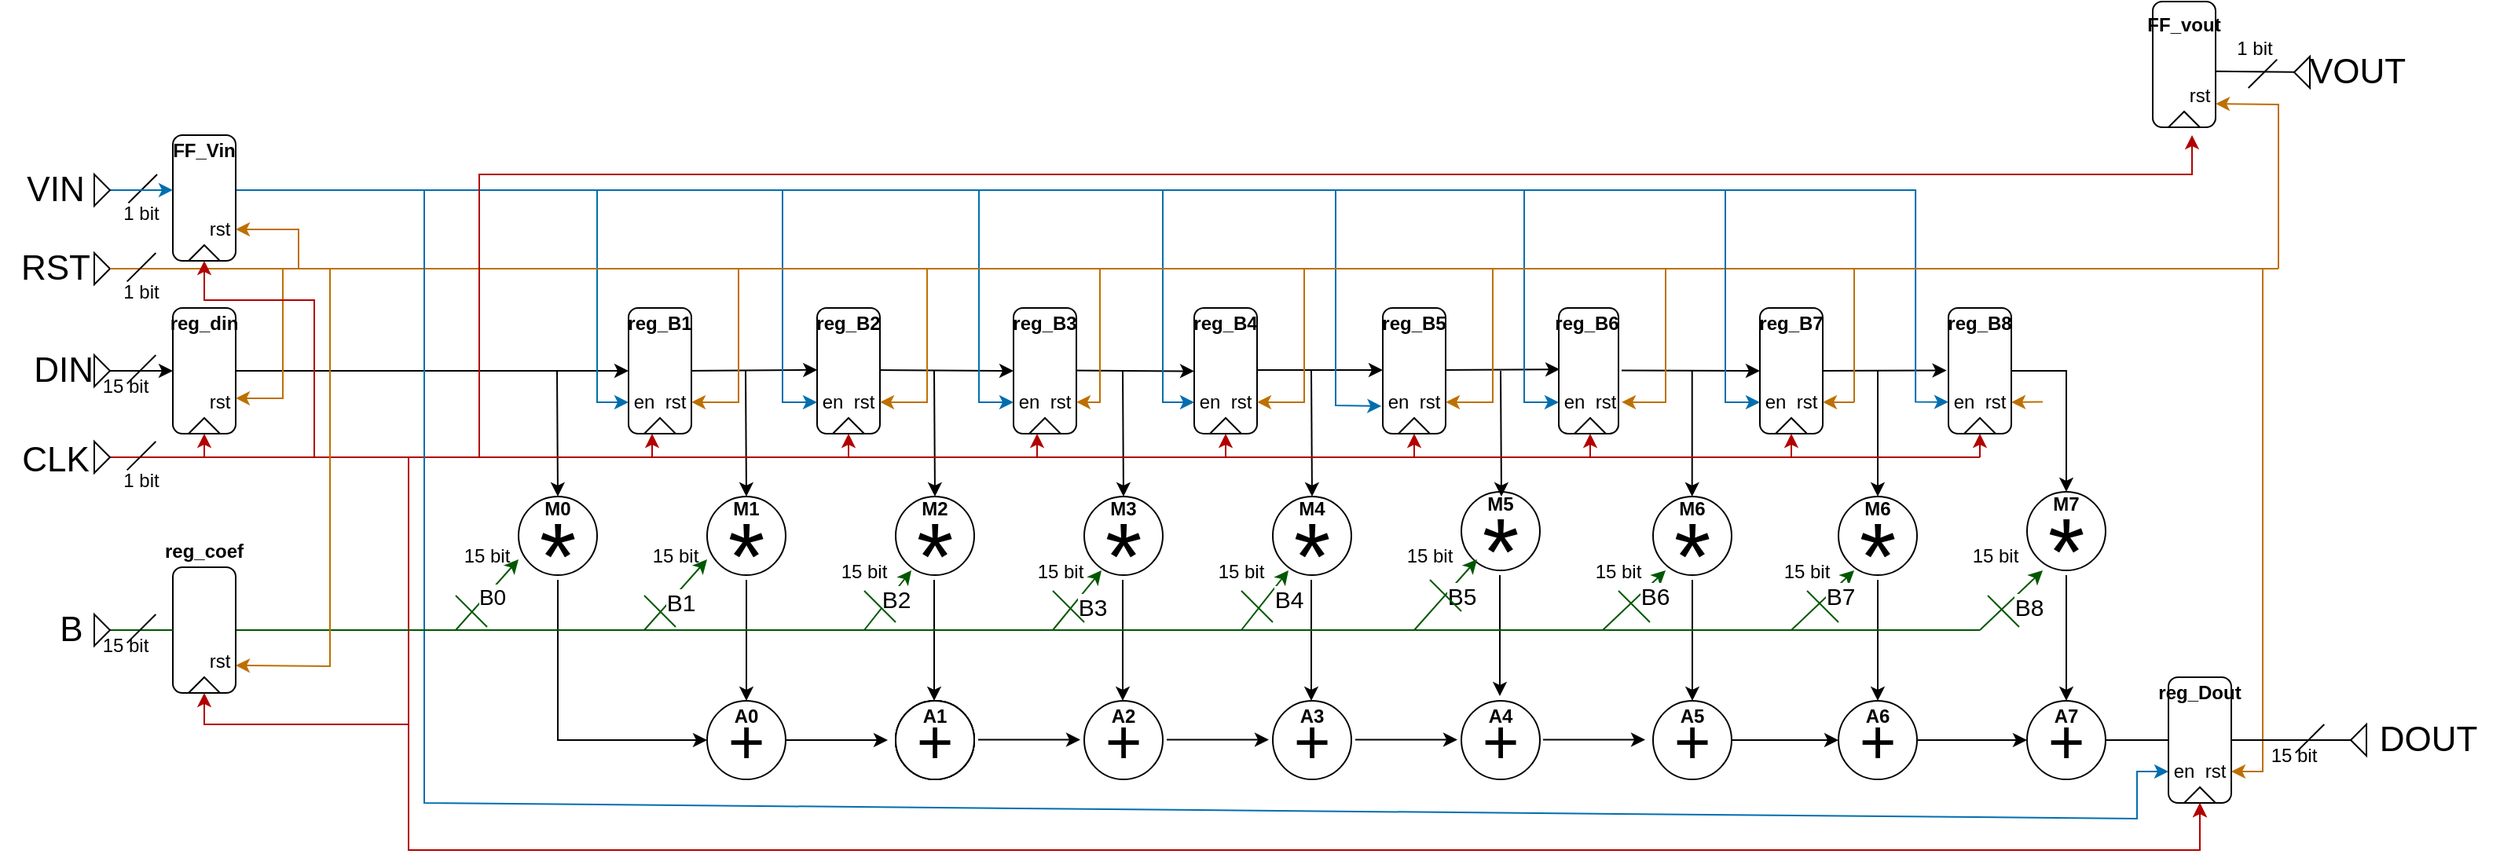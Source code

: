 <mxfile version="28.0.6">
  <diagram name="Pagina-1" id="stsg-VHXCKW48UEf2oJJ">
    <mxGraphModel dx="834" dy="501" grid="1" gridSize="10" guides="1" tooltips="1" connect="1" arrows="1" fold="1" page="1" pageScale="1" pageWidth="827" pageHeight="1169" math="0" shadow="0">
      <root>
        <mxCell id="0" />
        <mxCell id="1" parent="0" />
        <mxCell id="Z68hn9O-Tgvw7mRsMY7y-1" value="&lt;font style=&quot;font-size: 40px;&quot;&gt;+&lt;/font&gt;" style="ellipse;whiteSpace=wrap;html=1;aspect=fixed;" parent="1" vertex="1">
          <mxGeometry x="470" y="605" width="50" height="50" as="geometry" />
        </mxCell>
        <mxCell id="Z68hn9O-Tgvw7mRsMY7y-2" value="&lt;font style=&quot;font-size: 40px;&quot;&gt;+&lt;/font&gt;" style="ellipse;whiteSpace=wrap;html=1;aspect=fixed;" parent="1" vertex="1">
          <mxGeometry x="590" y="605" width="50" height="50" as="geometry" />
        </mxCell>
        <mxCell id="Z68hn9O-Tgvw7mRsMY7y-3" value="&lt;font style=&quot;font-size: 40px;&quot;&gt;+&lt;/font&gt;" style="ellipse;whiteSpace=wrap;html=1;aspect=fixed;" parent="1" vertex="1">
          <mxGeometry x="590" y="605" width="50" height="50" as="geometry" />
        </mxCell>
        <mxCell id="Z68hn9O-Tgvw7mRsMY7y-4" value="&lt;font style=&quot;font-size: 40px;&quot;&gt;+&lt;/font&gt;" style="ellipse;whiteSpace=wrap;html=1;aspect=fixed;" parent="1" vertex="1">
          <mxGeometry x="590" y="605" width="50" height="50" as="geometry" />
        </mxCell>
        <mxCell id="Z68hn9O-Tgvw7mRsMY7y-5" value="&lt;font style=&quot;font-size: 40px;&quot;&gt;+&lt;/font&gt;" style="ellipse;whiteSpace=wrap;html=1;aspect=fixed;" parent="1" vertex="1">
          <mxGeometry x="590" y="605" width="50" height="50" as="geometry" />
        </mxCell>
        <mxCell id="Z68hn9O-Tgvw7mRsMY7y-6" value="&lt;font style=&quot;font-size: 40px;&quot;&gt;+&lt;/font&gt;" style="ellipse;whiteSpace=wrap;html=1;aspect=fixed;" parent="1" vertex="1">
          <mxGeometry x="710" y="605" width="50" height="50" as="geometry" />
        </mxCell>
        <mxCell id="Z68hn9O-Tgvw7mRsMY7y-7" value="&lt;font style=&quot;font-size: 40px;&quot;&gt;+&lt;/font&gt;" style="ellipse;whiteSpace=wrap;html=1;aspect=fixed;" parent="1" vertex="1">
          <mxGeometry x="830" y="605" width="50" height="50" as="geometry" />
        </mxCell>
        <mxCell id="Z68hn9O-Tgvw7mRsMY7y-8" value="&lt;font style=&quot;font-size: 40px;&quot;&gt;+&lt;/font&gt;" style="ellipse;whiteSpace=wrap;html=1;aspect=fixed;" parent="1" vertex="1">
          <mxGeometry x="950" y="605" width="50" height="50" as="geometry" />
        </mxCell>
        <mxCell id="Z68hn9O-Tgvw7mRsMY7y-9" value="&lt;font style=&quot;font-size: 40px;&quot;&gt;+&lt;/font&gt;" style="ellipse;whiteSpace=wrap;html=1;aspect=fixed;" parent="1" vertex="1">
          <mxGeometry x="1190" y="605" width="50" height="50" as="geometry" />
        </mxCell>
        <mxCell id="Z68hn9O-Tgvw7mRsMY7y-10" value="&lt;font style=&quot;font-size: 40px;&quot;&gt;+&lt;/font&gt;" style="ellipse;whiteSpace=wrap;html=1;aspect=fixed;" parent="1" vertex="1">
          <mxGeometry x="1072" y="605" width="50" height="50" as="geometry" />
        </mxCell>
        <mxCell id="Z68hn9O-Tgvw7mRsMY7y-11" value="" style="ellipse;whiteSpace=wrap;html=1;aspect=fixed;" parent="1" vertex="1">
          <mxGeometry x="350" y="475" width="50" height="50" as="geometry" />
        </mxCell>
        <mxCell id="Z68hn9O-Tgvw7mRsMY7y-12" value="&lt;font style=&quot;font-size: 60px;&quot;&gt;*&lt;/font&gt;" style="text;html=1;align=center;verticalAlign=middle;whiteSpace=wrap;rounded=0;" parent="1" vertex="1">
          <mxGeometry x="345" y="498" width="60" height="30" as="geometry" />
        </mxCell>
        <mxCell id="Z68hn9O-Tgvw7mRsMY7y-13" value="" style="ellipse;whiteSpace=wrap;html=1;aspect=fixed;" parent="1" vertex="1">
          <mxGeometry x="470" y="475" width="50" height="50" as="geometry" />
        </mxCell>
        <mxCell id="Z68hn9O-Tgvw7mRsMY7y-14" value="&lt;font style=&quot;font-size: 60px;&quot;&gt;*&lt;/font&gt;" style="text;html=1;align=center;verticalAlign=middle;whiteSpace=wrap;rounded=0;" parent="1" vertex="1">
          <mxGeometry x="465" y="498" width="60" height="30" as="geometry" />
        </mxCell>
        <mxCell id="Z68hn9O-Tgvw7mRsMY7y-15" value="" style="ellipse;whiteSpace=wrap;html=1;aspect=fixed;" parent="1" vertex="1">
          <mxGeometry x="830" y="475" width="50" height="50" as="geometry" />
        </mxCell>
        <mxCell id="Z68hn9O-Tgvw7mRsMY7y-16" value="&lt;font style=&quot;font-size: 60px;&quot;&gt;*&lt;/font&gt;" style="text;html=1;align=center;verticalAlign=middle;whiteSpace=wrap;rounded=0;" parent="1" vertex="1">
          <mxGeometry x="825" y="498" width="60" height="30" as="geometry" />
        </mxCell>
        <mxCell id="Z68hn9O-Tgvw7mRsMY7y-17" value="" style="ellipse;whiteSpace=wrap;html=1;aspect=fixed;" parent="1" vertex="1">
          <mxGeometry x="710" y="475" width="50" height="50" as="geometry" />
        </mxCell>
        <mxCell id="Z68hn9O-Tgvw7mRsMY7y-18" value="&lt;font style=&quot;font-size: 60px;&quot;&gt;*&lt;/font&gt;" style="text;html=1;align=center;verticalAlign=middle;whiteSpace=wrap;rounded=0;" parent="1" vertex="1">
          <mxGeometry x="705" y="498" width="60" height="30" as="geometry" />
        </mxCell>
        <mxCell id="Z68hn9O-Tgvw7mRsMY7y-19" value="" style="ellipse;whiteSpace=wrap;html=1;aspect=fixed;" parent="1" vertex="1">
          <mxGeometry x="590" y="475" width="50" height="50" as="geometry" />
        </mxCell>
        <mxCell id="Z68hn9O-Tgvw7mRsMY7y-20" value="&lt;font style=&quot;font-size: 60px;&quot;&gt;*&lt;/font&gt;" style="text;html=1;align=center;verticalAlign=middle;whiteSpace=wrap;rounded=0;" parent="1" vertex="1">
          <mxGeometry x="585" y="498" width="60" height="30" as="geometry" />
        </mxCell>
        <mxCell id="Z68hn9O-Tgvw7mRsMY7y-21" value="" style="ellipse;whiteSpace=wrap;html=1;aspect=fixed;" parent="1" vertex="1">
          <mxGeometry x="950" y="472" width="50" height="50" as="geometry" />
        </mxCell>
        <mxCell id="Z68hn9O-Tgvw7mRsMY7y-22" value="&lt;font style=&quot;font-size: 60px;&quot;&gt;*&lt;/font&gt;" style="text;html=1;align=center;verticalAlign=middle;whiteSpace=wrap;rounded=0;" parent="1" vertex="1">
          <mxGeometry x="945" y="495" width="60" height="30" as="geometry" />
        </mxCell>
        <mxCell id="Z68hn9O-Tgvw7mRsMY7y-29" value="" style="endArrow=classic;html=1;rounded=0;entryX=0.5;entryY=1;entryDx=0;entryDy=0;exitX=0.5;exitY=0;exitDx=0;exitDy=0;" parent="1" source="CbF84web4NkX9h8tGIaV-1" edge="1">
          <mxGeometry width="50" height="50" relative="1" as="geometry">
            <mxPoint x="160" y="395" as="sourcePoint" />
            <mxPoint x="420" y="395" as="targetPoint" />
          </mxGeometry>
        </mxCell>
        <mxCell id="Z68hn9O-Tgvw7mRsMY7y-30" value="" style="endArrow=classic;html=1;rounded=0;exitX=0.5;exitY=0;exitDx=0;exitDy=0;entryX=0.002;entryY=0.146;entryDx=0;entryDy=0;entryPerimeter=0;" parent="1" edge="1">
          <mxGeometry width="50" height="50" relative="1" as="geometry">
            <mxPoint x="455" y="395" as="sourcePoint" />
            <mxPoint x="540.12" y="394.38" as="targetPoint" />
          </mxGeometry>
        </mxCell>
        <mxCell id="Z68hn9O-Tgvw7mRsMY7y-31" value="" style="endArrow=classic;html=1;rounded=0;exitX=0.5;exitY=0;exitDx=0;exitDy=0;entryX=0.5;entryY=1;entryDx=0;entryDy=0;" parent="1" target="Z68hn9O-Tgvw7mRsMY7y-193" edge="1">
          <mxGeometry width="50" height="50" relative="1" as="geometry">
            <mxPoint x="575" y="394.5" as="sourcePoint" />
            <mxPoint x="655" y="395" as="targetPoint" />
          </mxGeometry>
        </mxCell>
        <mxCell id="Z68hn9O-Tgvw7mRsMY7y-33" value="" style="endArrow=classic;html=1;rounded=0;exitX=0.5;exitY=0;exitDx=0;exitDy=0;entryX=0;entryY=0.15;entryDx=0;entryDy=0;entryPerimeter=0;" parent="1" edge="1">
          <mxGeometry width="50" height="50" relative="1" as="geometry">
            <mxPoint x="815" y="394.5" as="sourcePoint" />
            <mxPoint x="900" y="394.5" as="targetPoint" />
          </mxGeometry>
        </mxCell>
        <mxCell id="Z68hn9O-Tgvw7mRsMY7y-34" value="" style="endArrow=classic;html=1;rounded=0;exitX=0.5;exitY=0;exitDx=0;exitDy=0;entryX=0.009;entryY=0.135;entryDx=0;entryDy=0;entryPerimeter=0;" parent="1" edge="1">
          <mxGeometry width="50" height="50" relative="1" as="geometry">
            <mxPoint x="935" y="394.5" as="sourcePoint" />
            <mxPoint x="1012.54" y="394.05" as="targetPoint" />
          </mxGeometry>
        </mxCell>
        <mxCell id="Z68hn9O-Tgvw7mRsMY7y-35" value="" style="endArrow=classic;html=1;rounded=0;entryX=0.5;entryY=0;entryDx=0;entryDy=0;" parent="1" target="Z68hn9O-Tgvw7mRsMY7y-11" edge="1">
          <mxGeometry width="50" height="50" relative="1" as="geometry">
            <mxPoint x="374.5" y="395" as="sourcePoint" />
            <mxPoint x="374.5" y="465" as="targetPoint" />
          </mxGeometry>
        </mxCell>
        <mxCell id="Z68hn9O-Tgvw7mRsMY7y-36" value="" style="endArrow=classic;html=1;rounded=0;entryX=0.5;entryY=0;entryDx=0;entryDy=0;" parent="1" edge="1">
          <mxGeometry width="50" height="50" relative="1" as="geometry">
            <mxPoint x="494.5" y="395" as="sourcePoint" />
            <mxPoint x="495" y="475" as="targetPoint" />
          </mxGeometry>
        </mxCell>
        <mxCell id="Z68hn9O-Tgvw7mRsMY7y-37" value="" style="endArrow=classic;html=1;rounded=0;entryX=0.5;entryY=0;entryDx=0;entryDy=0;" parent="1" edge="1">
          <mxGeometry width="50" height="50" relative="1" as="geometry">
            <mxPoint x="614.5" y="395" as="sourcePoint" />
            <mxPoint x="615" y="475" as="targetPoint" />
          </mxGeometry>
        </mxCell>
        <mxCell id="Z68hn9O-Tgvw7mRsMY7y-38" value="" style="endArrow=classic;html=1;rounded=0;entryX=0.5;entryY=0;entryDx=0;entryDy=0;" parent="1" edge="1">
          <mxGeometry width="50" height="50" relative="1" as="geometry">
            <mxPoint x="734.5" y="395" as="sourcePoint" />
            <mxPoint x="735" y="475" as="targetPoint" />
          </mxGeometry>
        </mxCell>
        <mxCell id="Z68hn9O-Tgvw7mRsMY7y-39" value="" style="endArrow=classic;html=1;rounded=0;entryX=0.5;entryY=0;entryDx=0;entryDy=0;" parent="1" edge="1">
          <mxGeometry width="50" height="50" relative="1" as="geometry">
            <mxPoint x="854.5" y="395" as="sourcePoint" />
            <mxPoint x="855" y="475" as="targetPoint" />
          </mxGeometry>
        </mxCell>
        <mxCell id="Z68hn9O-Tgvw7mRsMY7y-40" value="" style="endArrow=classic;html=1;rounded=0;entryX=0.5;entryY=0;entryDx=0;entryDy=0;" parent="1" edge="1">
          <mxGeometry width="50" height="50" relative="1" as="geometry">
            <mxPoint x="975" y="395" as="sourcePoint" />
            <mxPoint x="975.5" y="475" as="targetPoint" />
          </mxGeometry>
        </mxCell>
        <mxCell id="Z68hn9O-Tgvw7mRsMY7y-41" value="" style="ellipse;whiteSpace=wrap;html=1;aspect=fixed;" parent="1" vertex="1">
          <mxGeometry x="1072" y="475" width="50" height="50" as="geometry" />
        </mxCell>
        <mxCell id="Z68hn9O-Tgvw7mRsMY7y-42" value="&lt;font style=&quot;font-size: 60px;&quot;&gt;*&lt;/font&gt;" style="text;html=1;align=center;verticalAlign=middle;whiteSpace=wrap;rounded=0;" parent="1" vertex="1">
          <mxGeometry x="1067" y="498" width="60" height="30" as="geometry" />
        </mxCell>
        <mxCell id="Z68hn9O-Tgvw7mRsMY7y-43" value="" style="endArrow=classic;html=1;rounded=0;exitX=0.5;exitY=1;exitDx=0;exitDy=0;entryX=0;entryY=0.5;entryDx=0;entryDy=0;" parent="1" source="Z68hn9O-Tgvw7mRsMY7y-12" target="Z68hn9O-Tgvw7mRsMY7y-1" edge="1">
          <mxGeometry width="50" height="50" relative="1" as="geometry">
            <mxPoint x="685" y="675" as="sourcePoint" />
            <mxPoint x="735" y="625" as="targetPoint" />
            <Array as="points">
              <mxPoint x="375" y="630" />
            </Array>
          </mxGeometry>
        </mxCell>
        <mxCell id="Z68hn9O-Tgvw7mRsMY7y-44" value="" style="endArrow=classic;html=1;rounded=0;exitX=0.5;exitY=1;exitDx=0;exitDy=0;entryX=0.5;entryY=0;entryDx=0;entryDy=0;" parent="1" source="Z68hn9O-Tgvw7mRsMY7y-14" target="Z68hn9O-Tgvw7mRsMY7y-1" edge="1">
          <mxGeometry width="50" height="50" relative="1" as="geometry">
            <mxPoint x="685" y="675" as="sourcePoint" />
            <mxPoint x="735" y="625" as="targetPoint" />
          </mxGeometry>
        </mxCell>
        <mxCell id="Z68hn9O-Tgvw7mRsMY7y-45" value="" style="endArrow=classic;html=1;rounded=0;exitX=0.5;exitY=1;exitDx=0;exitDy=0;entryX=0.5;entryY=0;entryDx=0;entryDy=0;" parent="1" edge="1">
          <mxGeometry width="50" height="50" relative="1" as="geometry">
            <mxPoint x="614.5" y="528" as="sourcePoint" />
            <mxPoint x="614.5" y="605" as="targetPoint" />
          </mxGeometry>
        </mxCell>
        <mxCell id="Z68hn9O-Tgvw7mRsMY7y-46" value="" style="endArrow=classic;html=1;rounded=0;exitX=0.5;exitY=1;exitDx=0;exitDy=0;entryX=0.5;entryY=0;entryDx=0;entryDy=0;" parent="1" edge="1">
          <mxGeometry width="50" height="50" relative="1" as="geometry">
            <mxPoint x="734.5" y="528" as="sourcePoint" />
            <mxPoint x="734.5" y="605" as="targetPoint" />
          </mxGeometry>
        </mxCell>
        <mxCell id="Z68hn9O-Tgvw7mRsMY7y-47" value="" style="endArrow=classic;html=1;rounded=0;exitX=0.5;exitY=1;exitDx=0;exitDy=0;entryX=0.5;entryY=0;entryDx=0;entryDy=0;" parent="1" edge="1">
          <mxGeometry width="50" height="50" relative="1" as="geometry">
            <mxPoint x="854.5" y="528" as="sourcePoint" />
            <mxPoint x="854.5" y="605" as="targetPoint" />
          </mxGeometry>
        </mxCell>
        <mxCell id="Z68hn9O-Tgvw7mRsMY7y-48" value="" style="endArrow=classic;html=1;rounded=0;exitX=0.5;exitY=1;exitDx=0;exitDy=0;entryX=0.5;entryY=0;entryDx=0;entryDy=0;" parent="1" edge="1">
          <mxGeometry width="50" height="50" relative="1" as="geometry">
            <mxPoint x="974.5" y="525" as="sourcePoint" />
            <mxPoint x="974.5" y="602" as="targetPoint" />
          </mxGeometry>
        </mxCell>
        <mxCell id="Z68hn9O-Tgvw7mRsMY7y-49" value="" style="endArrow=classic;html=1;rounded=0;exitX=1;exitY=0.5;exitDx=0;exitDy=0;" parent="1" source="Z68hn9O-Tgvw7mRsMY7y-1" edge="1">
          <mxGeometry width="50" height="50" relative="1" as="geometry">
            <mxPoint x="685" y="675" as="sourcePoint" />
            <mxPoint x="585" y="630" as="targetPoint" />
          </mxGeometry>
        </mxCell>
        <mxCell id="Z68hn9O-Tgvw7mRsMY7y-50" value="" style="endArrow=classic;html=1;rounded=0;exitX=1;exitY=0.5;exitDx=0;exitDy=0;" parent="1" edge="1">
          <mxGeometry width="50" height="50" relative="1" as="geometry">
            <mxPoint x="642.5" y="629.8" as="sourcePoint" />
            <mxPoint x="707.5" y="629.8" as="targetPoint" />
          </mxGeometry>
        </mxCell>
        <mxCell id="Z68hn9O-Tgvw7mRsMY7y-51" value="" style="endArrow=classic;html=1;rounded=0;exitX=1;exitY=0.5;exitDx=0;exitDy=0;" parent="1" edge="1">
          <mxGeometry width="50" height="50" relative="1" as="geometry">
            <mxPoint x="762.5" y="629.8" as="sourcePoint" />
            <mxPoint x="827.5" y="629.8" as="targetPoint" />
          </mxGeometry>
        </mxCell>
        <mxCell id="Z68hn9O-Tgvw7mRsMY7y-52" value="" style="endArrow=classic;html=1;rounded=0;exitX=1;exitY=0.5;exitDx=0;exitDy=0;" parent="1" edge="1">
          <mxGeometry width="50" height="50" relative="1" as="geometry">
            <mxPoint x="882.5" y="629.8" as="sourcePoint" />
            <mxPoint x="947.5" y="629.8" as="targetPoint" />
          </mxGeometry>
        </mxCell>
        <mxCell id="Z68hn9O-Tgvw7mRsMY7y-53" value="" style="endArrow=classic;html=1;rounded=0;exitX=1;exitY=0.5;exitDx=0;exitDy=0;" parent="1" edge="1">
          <mxGeometry width="50" height="50" relative="1" as="geometry">
            <mxPoint x="1002" y="629.8" as="sourcePoint" />
            <mxPoint x="1067" y="629.8" as="targetPoint" />
          </mxGeometry>
        </mxCell>
        <mxCell id="Z68hn9O-Tgvw7mRsMY7y-54" value="" style="ellipse;whiteSpace=wrap;html=1;aspect=fixed;" parent="1" vertex="1">
          <mxGeometry x="1190" y="475" width="50" height="50" as="geometry" />
        </mxCell>
        <mxCell id="Z68hn9O-Tgvw7mRsMY7y-55" value="&lt;font style=&quot;font-size: 60px;&quot;&gt;*&lt;/font&gt;" style="text;html=1;align=center;verticalAlign=middle;whiteSpace=wrap;rounded=0;" parent="1" vertex="1">
          <mxGeometry x="1185" y="498" width="60" height="30" as="geometry" />
        </mxCell>
        <mxCell id="Z68hn9O-Tgvw7mRsMY7y-56" value="" style="endArrow=classic;html=1;rounded=0;exitX=0.5;exitY=1;exitDx=0;exitDy=0;entryX=0.5;entryY=0;entryDx=0;entryDy=0;" parent="1" source="Z68hn9O-Tgvw7mRsMY7y-55" target="Z68hn9O-Tgvw7mRsMY7y-9" edge="1">
          <mxGeometry width="50" height="50" relative="1" as="geometry">
            <mxPoint x="1214.76" y="522" as="sourcePoint" />
            <mxPoint x="1214.76" y="599" as="targetPoint" />
          </mxGeometry>
        </mxCell>
        <mxCell id="Z68hn9O-Tgvw7mRsMY7y-57" value="" style="endArrow=classic;html=1;rounded=0;exitX=1;exitY=0.5;exitDx=0;exitDy=0;entryX=0;entryY=0.5;entryDx=0;entryDy=0;" parent="1" source="Z68hn9O-Tgvw7mRsMY7y-10" target="Z68hn9O-Tgvw7mRsMY7y-9" edge="1">
          <mxGeometry width="50" height="50" relative="1" as="geometry">
            <mxPoint x="625" y="465" as="sourcePoint" />
            <mxPoint x="675" y="415" as="targetPoint" />
          </mxGeometry>
        </mxCell>
        <mxCell id="Z68hn9O-Tgvw7mRsMY7y-62" value="" style="endArrow=classic;html=1;rounded=0;exitX=0.5;exitY=0;exitDx=0;exitDy=0;entryX=-0.02;entryY=0.159;entryDx=0;entryDy=0;entryPerimeter=0;" parent="1" edge="1">
          <mxGeometry width="50" height="50" relative="1" as="geometry">
            <mxPoint x="1175" y="395" as="sourcePoint" />
            <mxPoint x="1258.8" y="394.77" as="targetPoint" />
          </mxGeometry>
        </mxCell>
        <mxCell id="Z68hn9O-Tgvw7mRsMY7y-63" value="" style="endArrow=classic;html=1;rounded=0;entryX=0.5;entryY=0;entryDx=0;entryDy=0;" parent="1" target="Z68hn9O-Tgvw7mRsMY7y-54" edge="1">
          <mxGeometry width="50" height="50" relative="1" as="geometry">
            <mxPoint x="1215" y="395" as="sourcePoint" />
            <mxPoint x="1065" y="445" as="targetPoint" />
          </mxGeometry>
        </mxCell>
        <mxCell id="Z68hn9O-Tgvw7mRsMY7y-64" value="" style="endArrow=classic;html=1;rounded=0;exitX=0.5;exitY=1;exitDx=0;exitDy=0;entryX=0.5;entryY=0;entryDx=0;entryDy=0;" parent="1" source="Z68hn9O-Tgvw7mRsMY7y-42" target="Z68hn9O-Tgvw7mRsMY7y-10" edge="1">
          <mxGeometry width="50" height="50" relative="1" as="geometry">
            <mxPoint x="1095" y="585" as="sourcePoint" />
            <mxPoint x="1145" y="535" as="targetPoint" />
          </mxGeometry>
        </mxCell>
        <mxCell id="Z68hn9O-Tgvw7mRsMY7y-65" value="&lt;font style=&quot;font-size: 40px;&quot;&gt;+&lt;/font&gt;" style="ellipse;whiteSpace=wrap;html=1;aspect=fixed;" parent="1" vertex="1">
          <mxGeometry x="1310" y="605" width="50" height="50" as="geometry" />
        </mxCell>
        <mxCell id="Z68hn9O-Tgvw7mRsMY7y-66" value="" style="ellipse;whiteSpace=wrap;html=1;aspect=fixed;" parent="1" vertex="1">
          <mxGeometry x="1310" y="472" width="50" height="50" as="geometry" />
        </mxCell>
        <mxCell id="Z68hn9O-Tgvw7mRsMY7y-67" value="&lt;font style=&quot;font-size: 60px;&quot;&gt;*&lt;/font&gt;" style="text;html=1;align=center;verticalAlign=middle;whiteSpace=wrap;rounded=0;" parent="1" vertex="1">
          <mxGeometry x="1305" y="495" width="60" height="30" as="geometry" />
        </mxCell>
        <mxCell id="Z68hn9O-Tgvw7mRsMY7y-68" value="" style="endArrow=classic;html=1;rounded=0;exitX=0.5;exitY=1;exitDx=0;exitDy=0;entryX=0.5;entryY=0;entryDx=0;entryDy=0;" parent="1" source="Z68hn9O-Tgvw7mRsMY7y-67" target="Z68hn9O-Tgvw7mRsMY7y-65" edge="1">
          <mxGeometry width="50" height="50" relative="1" as="geometry">
            <mxPoint x="1334.76" y="519" as="sourcePoint" />
            <mxPoint x="1334.76" y="596" as="targetPoint" />
          </mxGeometry>
        </mxCell>
        <mxCell id="Z68hn9O-Tgvw7mRsMY7y-69" value="" style="endArrow=classic;html=1;rounded=0;exitX=1;exitY=0.5;exitDx=0;exitDy=0;entryX=0;entryY=0.5;entryDx=0;entryDy=0;" parent="1" source="Z68hn9O-Tgvw7mRsMY7y-9" target="Z68hn9O-Tgvw7mRsMY7y-65" edge="1">
          <mxGeometry width="50" height="50" relative="1" as="geometry">
            <mxPoint x="1315" y="565" as="sourcePoint" />
            <mxPoint x="1365" y="515" as="targetPoint" />
          </mxGeometry>
        </mxCell>
        <mxCell id="Z68hn9O-Tgvw7mRsMY7y-70" value="" style="endArrow=classic;html=1;rounded=0;exitX=0.5;exitY=0;exitDx=0;exitDy=0;entryX=0.5;entryY=0;entryDx=0;entryDy=0;" parent="1" target="Z68hn9O-Tgvw7mRsMY7y-66" edge="1">
          <mxGeometry width="50" height="50" relative="1" as="geometry">
            <mxPoint x="1295" y="395" as="sourcePoint" />
            <mxPoint x="1315" y="495" as="targetPoint" />
            <Array as="points">
              <mxPoint x="1335" y="395" />
            </Array>
          </mxGeometry>
        </mxCell>
        <mxCell id="Z68hn9O-Tgvw7mRsMY7y-72" value="" style="endArrow=classic;html=1;rounded=0;fillColor=#008a00;strokeColor=#005700;" parent="1" edge="1">
          <mxGeometry width="50" height="50" relative="1" as="geometry">
            <mxPoint x="310" y="560" as="sourcePoint" />
            <mxPoint x="350" y="515" as="targetPoint" />
          </mxGeometry>
        </mxCell>
        <mxCell id="Z68hn9O-Tgvw7mRsMY7y-73" value="B" style="edgeLabel;html=1;align=center;verticalAlign=middle;resizable=0;points=[];" parent="Z68hn9O-Tgvw7mRsMY7y-72" connectable="0" vertex="1">
          <mxGeometry x="-0.065" y="-4" relative="1" as="geometry">
            <mxPoint x="1" as="offset" />
          </mxGeometry>
        </mxCell>
        <mxCell id="Z68hn9O-Tgvw7mRsMY7y-74" value="&lt;font style=&quot;font-size: 14px;&quot;&gt;B0&lt;/font&gt;" style="edgeLabel;html=1;align=center;verticalAlign=middle;resizable=0;points=[];" parent="Z68hn9O-Tgvw7mRsMY7y-72" connectable="0" vertex="1">
          <mxGeometry x="0.043" y="-3" relative="1" as="geometry">
            <mxPoint as="offset" />
          </mxGeometry>
        </mxCell>
        <mxCell id="Z68hn9O-Tgvw7mRsMY7y-75" value="" style="endArrow=classic;html=1;rounded=0;fillColor=#008a00;strokeColor=#005700;" parent="1" edge="1">
          <mxGeometry width="50" height="50" relative="1" as="geometry">
            <mxPoint x="430" y="560" as="sourcePoint" />
            <mxPoint x="470" y="515" as="targetPoint" />
          </mxGeometry>
        </mxCell>
        <mxCell id="Z68hn9O-Tgvw7mRsMY7y-76" value="&lt;font style=&quot;font-size: 15px;&quot;&gt;B1&lt;/font&gt;" style="edgeLabel;html=1;align=center;verticalAlign=middle;resizable=0;points=[];" parent="Z68hn9O-Tgvw7mRsMY7y-75" connectable="0" vertex="1">
          <mxGeometry x="-0.065" y="-4" relative="1" as="geometry">
            <mxPoint x="1" as="offset" />
          </mxGeometry>
        </mxCell>
        <mxCell id="Z68hn9O-Tgvw7mRsMY7y-77" value="" style="endArrow=classic;html=1;rounded=0;fillColor=#008a00;strokeColor=#005700;" parent="1" edge="1">
          <mxGeometry width="50" height="50" relative="1" as="geometry">
            <mxPoint x="570" y="560" as="sourcePoint" />
            <mxPoint x="600" y="522" as="targetPoint" />
          </mxGeometry>
        </mxCell>
        <mxCell id="Z68hn9O-Tgvw7mRsMY7y-78" value="&lt;font style=&quot;font-size: 15px;&quot;&gt;B2&lt;/font&gt;" style="edgeLabel;html=1;align=center;verticalAlign=middle;resizable=0;points=[];" parent="Z68hn9O-Tgvw7mRsMY7y-77" connectable="0" vertex="1">
          <mxGeometry x="-0.065" y="-4" relative="1" as="geometry">
            <mxPoint x="3" y="-5" as="offset" />
          </mxGeometry>
        </mxCell>
        <mxCell id="Z68hn9O-Tgvw7mRsMY7y-79" value="" style="endArrow=classic;html=1;rounded=0;fillColor=#008a00;strokeColor=#005700;" parent="1" edge="1">
          <mxGeometry width="50" height="50" relative="1" as="geometry">
            <mxPoint x="690" y="560" as="sourcePoint" />
            <mxPoint x="721" y="522" as="targetPoint" />
          </mxGeometry>
        </mxCell>
        <mxCell id="Z68hn9O-Tgvw7mRsMY7y-80" value="&lt;font style=&quot;font-size: 15px;&quot;&gt;B3&lt;/font&gt;" style="edgeLabel;html=1;align=center;verticalAlign=middle;resizable=0;points=[];" parent="Z68hn9O-Tgvw7mRsMY7y-79" connectable="0" vertex="1">
          <mxGeometry x="-0.065" y="-4" relative="1" as="geometry">
            <mxPoint x="7" as="offset" />
          </mxGeometry>
        </mxCell>
        <mxCell id="Z68hn9O-Tgvw7mRsMY7y-81" value="" style="endArrow=classic;html=1;rounded=0;fillColor=#008a00;strokeColor=#005700;" parent="1" edge="1">
          <mxGeometry width="50" height="50" relative="1" as="geometry">
            <mxPoint x="810" y="560" as="sourcePoint" />
            <mxPoint x="840" y="522" as="targetPoint" />
          </mxGeometry>
        </mxCell>
        <mxCell id="Z68hn9O-Tgvw7mRsMY7y-82" value="&lt;font style=&quot;font-size: 15px;&quot;&gt;B4&lt;/font&gt;" style="edgeLabel;html=1;align=center;verticalAlign=middle;resizable=0;points=[];" parent="Z68hn9O-Tgvw7mRsMY7y-81" connectable="0" vertex="1">
          <mxGeometry x="-0.065" y="-4" relative="1" as="geometry">
            <mxPoint x="13" y="-5" as="offset" />
          </mxGeometry>
        </mxCell>
        <mxCell id="Z68hn9O-Tgvw7mRsMY7y-83" value="" style="endArrow=classic;html=1;rounded=0;fillColor=#008a00;strokeColor=#005700;" parent="1" edge="1">
          <mxGeometry width="50" height="50" relative="1" as="geometry">
            <mxPoint x="920" y="560" as="sourcePoint" />
            <mxPoint x="960" y="515" as="targetPoint" />
          </mxGeometry>
        </mxCell>
        <mxCell id="Z68hn9O-Tgvw7mRsMY7y-84" value="&lt;font style=&quot;font-size: 15px;&quot;&gt;B5&lt;/font&gt;" style="edgeLabel;html=1;align=center;verticalAlign=middle;resizable=0;points=[];" parent="Z68hn9O-Tgvw7mRsMY7y-83" connectable="0" vertex="1">
          <mxGeometry x="-0.065" y="-4" relative="1" as="geometry">
            <mxPoint x="8" y="-4" as="offset" />
          </mxGeometry>
        </mxCell>
        <mxCell id="Z68hn9O-Tgvw7mRsMY7y-85" value="" style="endArrow=classic;html=1;rounded=0;fillColor=#008a00;strokeColor=#005700;" parent="1" edge="1">
          <mxGeometry width="50" height="50" relative="1" as="geometry">
            <mxPoint x="1040" y="560" as="sourcePoint" />
            <mxPoint x="1080" y="522" as="targetPoint" />
          </mxGeometry>
        </mxCell>
        <mxCell id="Z68hn9O-Tgvw7mRsMY7y-86" value="&lt;font style=&quot;font-size: 15px;&quot;&gt;B6&lt;/font&gt;" style="edgeLabel;html=1;align=center;verticalAlign=middle;resizable=0;points=[];" parent="Z68hn9O-Tgvw7mRsMY7y-85" connectable="0" vertex="1">
          <mxGeometry x="-0.065" y="-4" relative="1" as="geometry">
            <mxPoint x="11" y="-7" as="offset" />
          </mxGeometry>
        </mxCell>
        <mxCell id="Z68hn9O-Tgvw7mRsMY7y-87" value="" style="endArrow=classic;html=1;rounded=0;fillColor=#008a00;strokeColor=#005700;" parent="1" edge="1">
          <mxGeometry width="50" height="50" relative="1" as="geometry">
            <mxPoint x="1160" y="560" as="sourcePoint" />
            <mxPoint x="1200" y="522" as="targetPoint" />
          </mxGeometry>
        </mxCell>
        <mxCell id="Z68hn9O-Tgvw7mRsMY7y-88" value="&lt;font style=&quot;font-size: 15px;&quot;&gt;B7&lt;/font&gt;" style="edgeLabel;html=1;align=center;verticalAlign=middle;resizable=0;points=[];" parent="Z68hn9O-Tgvw7mRsMY7y-87" connectable="0" vertex="1">
          <mxGeometry x="-0.065" y="-4" relative="1" as="geometry">
            <mxPoint x="9" y="-7" as="offset" />
          </mxGeometry>
        </mxCell>
        <mxCell id="Z68hn9O-Tgvw7mRsMY7y-89" value="" style="endArrow=classic;html=1;rounded=0;fillColor=#008a00;strokeColor=#005700;" parent="1" edge="1">
          <mxGeometry width="50" height="50" relative="1" as="geometry">
            <mxPoint x="1280" y="560" as="sourcePoint" />
            <mxPoint x="1320" y="522" as="targetPoint" />
          </mxGeometry>
        </mxCell>
        <mxCell id="Z68hn9O-Tgvw7mRsMY7y-90" value="&lt;font style=&quot;font-size: 15px;&quot;&gt;B8&lt;/font&gt;" style="edgeLabel;html=1;align=center;verticalAlign=middle;resizable=0;points=[];" parent="Z68hn9O-Tgvw7mRsMY7y-89" connectable="0" vertex="1">
          <mxGeometry x="-0.065" y="-4" relative="1" as="geometry">
            <mxPoint x="9" as="offset" />
          </mxGeometry>
        </mxCell>
        <mxCell id="Z68hn9O-Tgvw7mRsMY7y-91" value="&lt;span style=&quot;font-size: 22px;&quot;&gt;DIN&lt;/span&gt;" style="text;html=1;align=center;verticalAlign=middle;resizable=0;points=[];autosize=1;strokeColor=none;fillColor=none;" parent="1" vertex="1">
          <mxGeometry x="30" y="375" width="60" height="40" as="geometry" />
        </mxCell>
        <mxCell id="Z68hn9O-Tgvw7mRsMY7y-92" value="&lt;span style=&quot;font-size: 22px;&quot;&gt;DOUT&lt;/span&gt;" style="text;html=1;align=center;verticalAlign=middle;resizable=0;points=[];autosize=1;strokeColor=none;fillColor=none;" parent="1" vertex="1">
          <mxGeometry x="1520" y="610" width="90" height="40" as="geometry" />
        </mxCell>
        <mxCell id="Z68hn9O-Tgvw7mRsMY7y-104" value="" style="endArrow=classic;html=1;rounded=0;entryX=0.5;entryY=0;entryDx=0;entryDy=0;" parent="1" edge="1">
          <mxGeometry width="50" height="50" relative="1" as="geometry">
            <mxPoint x="1096.86" y="395" as="sourcePoint" />
            <mxPoint x="1096.86" y="475" as="targetPoint" />
          </mxGeometry>
        </mxCell>
        <mxCell id="Z68hn9O-Tgvw7mRsMY7y-117" value="" style="endArrow=classic;html=1;rounded=0;exitX=0.5;exitY=0;exitDx=0;exitDy=0;" parent="1" edge="1">
          <mxGeometry width="50" height="50" relative="1" as="geometry">
            <mxPoint x="700" y="394.73" as="sourcePoint" />
            <mxPoint x="780" y="395.23" as="targetPoint" />
          </mxGeometry>
        </mxCell>
        <mxCell id="Z68hn9O-Tgvw7mRsMY7y-130" value="" style="rounded=1;whiteSpace=wrap;html=1;direction=south;" parent="1" vertex="1">
          <mxGeometry x="1140" y="355" width="40" height="80" as="geometry" />
        </mxCell>
        <mxCell id="Z68hn9O-Tgvw7mRsMY7y-131" value="en" style="text;html=1;align=center;verticalAlign=middle;whiteSpace=wrap;rounded=0;" parent="1" vertex="1">
          <mxGeometry x="1120" y="400" width="60" height="30" as="geometry" />
        </mxCell>
        <mxCell id="Z68hn9O-Tgvw7mRsMY7y-132" value="rst" style="text;html=1;align=center;verticalAlign=middle;whiteSpace=wrap;rounded=0;" parent="1" vertex="1">
          <mxGeometry x="1140" y="400" width="60" height="30" as="geometry" />
        </mxCell>
        <mxCell id="Z68hn9O-Tgvw7mRsMY7y-133" value="" style="triangle;whiteSpace=wrap;html=1;rotation=-90;" parent="1" vertex="1">
          <mxGeometry x="1155" y="420" width="10" height="20" as="geometry" />
        </mxCell>
        <mxCell id="Z68hn9O-Tgvw7mRsMY7y-138" value="" style="endArrow=classic;html=1;rounded=0;exitX=0.5;exitY=0;exitDx=0;exitDy=0;entryX=0.5;entryY=1;entryDx=0;entryDy=0;" parent="1" target="Z68hn9O-Tgvw7mRsMY7y-130" edge="1">
          <mxGeometry width="50" height="50" relative="1" as="geometry">
            <mxPoint x="1052" y="394.73" as="sourcePoint" />
            <mxPoint x="1140" y="400" as="targetPoint" />
          </mxGeometry>
        </mxCell>
        <mxCell id="Z68hn9O-Tgvw7mRsMY7y-139" value="" style="endArrow=none;html=1;rounded=0;strokeColor=#B20000;fillColor=#e51400;exitX=1;exitY=0.5;exitDx=0;exitDy=0;" parent="1" source="Z68hn9O-Tgvw7mRsMY7y-154" edge="1">
          <mxGeometry width="50" height="50" relative="1" as="geometry">
            <mxPoint x="250" y="450" as="sourcePoint" />
            <mxPoint x="1280" y="450" as="targetPoint" />
          </mxGeometry>
        </mxCell>
        <mxCell id="Z68hn9O-Tgvw7mRsMY7y-140" value="" style="endArrow=classic;html=1;rounded=0;entryX=0;entryY=0.5;entryDx=0;entryDy=0;strokeColor=#B20000;fillColor=#e51400;" parent="1" edge="1">
          <mxGeometry width="50" height="50" relative="1" as="geometry">
            <mxPoint x="1280" y="450" as="sourcePoint" />
            <mxPoint x="1280" y="435" as="targetPoint" />
          </mxGeometry>
        </mxCell>
        <mxCell id="Z68hn9O-Tgvw7mRsMY7y-141" value="" style="endArrow=classic;html=1;rounded=0;entryX=0;entryY=0.5;entryDx=0;entryDy=0;strokeColor=#B20000;fillColor=#e51400;" parent="1" target="Z68hn9O-Tgvw7mRsMY7y-133" edge="1">
          <mxGeometry width="50" height="50" relative="1" as="geometry">
            <mxPoint x="1160" y="450" as="sourcePoint" />
            <mxPoint x="1240" y="450" as="targetPoint" />
          </mxGeometry>
        </mxCell>
        <mxCell id="Z68hn9O-Tgvw7mRsMY7y-147" value="" style="endArrow=classic;html=1;rounded=0;entryX=0;entryY=0.5;entryDx=0;entryDy=0;strokeColor=#B20000;fillColor=#e51400;" parent="1" edge="1">
          <mxGeometry width="50" height="50" relative="1" as="geometry">
            <mxPoint x="1032" y="450" as="sourcePoint" />
            <mxPoint x="1032" y="435" as="targetPoint" />
          </mxGeometry>
        </mxCell>
        <mxCell id="Z68hn9O-Tgvw7mRsMY7y-148" value="" style="endArrow=classic;html=1;rounded=0;entryX=0;entryY=0.5;entryDx=0;entryDy=0;strokeColor=#B20000;fillColor=#e51400;" parent="1" edge="1">
          <mxGeometry width="50" height="50" relative="1" as="geometry">
            <mxPoint x="920" y="450" as="sourcePoint" />
            <mxPoint x="920" y="435" as="targetPoint" />
          </mxGeometry>
        </mxCell>
        <mxCell id="Z68hn9O-Tgvw7mRsMY7y-149" value="" style="endArrow=classic;html=1;rounded=0;entryX=0;entryY=0.5;entryDx=0;entryDy=0;strokeColor=#B20000;fillColor=#e51400;" parent="1" edge="1">
          <mxGeometry width="50" height="50" relative="1" as="geometry">
            <mxPoint x="800" y="450" as="sourcePoint" />
            <mxPoint x="800" y="435" as="targetPoint" />
          </mxGeometry>
        </mxCell>
        <mxCell id="Z68hn9O-Tgvw7mRsMY7y-150" value="" style="endArrow=classic;html=1;rounded=0;entryX=0;entryY=0.5;entryDx=0;entryDy=0;strokeColor=#B20000;fillColor=#e51400;" parent="1" edge="1">
          <mxGeometry width="50" height="50" relative="1" as="geometry">
            <mxPoint x="680" y="450" as="sourcePoint" />
            <mxPoint x="680" y="435" as="targetPoint" />
          </mxGeometry>
        </mxCell>
        <mxCell id="Z68hn9O-Tgvw7mRsMY7y-151" value="" style="endArrow=classic;html=1;rounded=0;entryX=0;entryY=0.5;entryDx=0;entryDy=0;strokeColor=#B20000;fillColor=#e51400;" parent="1" edge="1">
          <mxGeometry width="50" height="50" relative="1" as="geometry">
            <mxPoint x="560" y="450" as="sourcePoint" />
            <mxPoint x="560" y="435" as="targetPoint" />
          </mxGeometry>
        </mxCell>
        <mxCell id="Z68hn9O-Tgvw7mRsMY7y-152" value="" style="endArrow=classic;html=1;rounded=0;entryX=0;entryY=0.5;entryDx=0;entryDy=0;strokeColor=#B20000;fillColor=#e51400;" parent="1" edge="1">
          <mxGeometry width="50" height="50" relative="1" as="geometry">
            <mxPoint x="435" y="450" as="sourcePoint" />
            <mxPoint x="435" y="435" as="targetPoint" />
          </mxGeometry>
        </mxCell>
        <mxCell id="Z68hn9O-Tgvw7mRsMY7y-153" value="&lt;span style=&quot;font-size: 22px;&quot;&gt;CLK&lt;/span&gt;" style="text;html=1;align=center;verticalAlign=middle;resizable=0;points=[];autosize=1;strokeColor=none;fillColor=none;" parent="1" vertex="1">
          <mxGeometry x="20" y="432" width="70" height="40" as="geometry" />
        </mxCell>
        <mxCell id="Z68hn9O-Tgvw7mRsMY7y-154" value="" style="triangle;whiteSpace=wrap;html=1;" parent="1" vertex="1">
          <mxGeometry x="80" y="440" width="10" height="20" as="geometry" />
        </mxCell>
        <mxCell id="Z68hn9O-Tgvw7mRsMY7y-177" value="" style="rounded=1;whiteSpace=wrap;html=1;direction=south;" parent="1" vertex="1">
          <mxGeometry x="1260" y="355" width="40" height="80" as="geometry" />
        </mxCell>
        <mxCell id="Z68hn9O-Tgvw7mRsMY7y-179" value="rst" style="text;html=1;align=center;verticalAlign=middle;whiteSpace=wrap;rounded=0;" parent="1" vertex="1">
          <mxGeometry x="1260" y="400" width="60" height="30" as="geometry" />
        </mxCell>
        <mxCell id="Z68hn9O-Tgvw7mRsMY7y-180" value="" style="triangle;whiteSpace=wrap;html=1;rotation=-90;" parent="1" vertex="1">
          <mxGeometry x="1275" y="420" width="10" height="20" as="geometry" />
        </mxCell>
        <mxCell id="Z68hn9O-Tgvw7mRsMY7y-181" value="" style="rounded=1;whiteSpace=wrap;html=1;direction=south;" parent="1" vertex="1">
          <mxGeometry x="1012" y="355" width="38" height="80" as="geometry" />
        </mxCell>
        <mxCell id="Z68hn9O-Tgvw7mRsMY7y-182" value="en" style="text;html=1;align=center;verticalAlign=middle;whiteSpace=wrap;rounded=0;" parent="1" vertex="1">
          <mxGeometry x="992" y="400" width="60" height="30" as="geometry" />
        </mxCell>
        <mxCell id="Z68hn9O-Tgvw7mRsMY7y-183" value="rst" style="text;html=1;align=center;verticalAlign=middle;whiteSpace=wrap;rounded=0;" parent="1" vertex="1">
          <mxGeometry x="1012" y="400" width="60" height="30" as="geometry" />
        </mxCell>
        <mxCell id="Z68hn9O-Tgvw7mRsMY7y-184" value="" style="triangle;whiteSpace=wrap;html=1;rotation=-90;" parent="1" vertex="1">
          <mxGeometry x="1027" y="420" width="10" height="20" as="geometry" />
        </mxCell>
        <mxCell id="Z68hn9O-Tgvw7mRsMY7y-185" value="" style="rounded=1;whiteSpace=wrap;html=1;direction=south;" parent="1" vertex="1">
          <mxGeometry x="900" y="355" width="40" height="80" as="geometry" />
        </mxCell>
        <mxCell id="Z68hn9O-Tgvw7mRsMY7y-186" value="en" style="text;html=1;align=center;verticalAlign=middle;whiteSpace=wrap;rounded=0;" parent="1" vertex="1">
          <mxGeometry x="880" y="400" width="60" height="30" as="geometry" />
        </mxCell>
        <mxCell id="Z68hn9O-Tgvw7mRsMY7y-187" value="rst" style="text;html=1;align=center;verticalAlign=middle;whiteSpace=wrap;rounded=0;" parent="1" vertex="1">
          <mxGeometry x="900" y="400" width="60" height="30" as="geometry" />
        </mxCell>
        <mxCell id="Z68hn9O-Tgvw7mRsMY7y-188" value="" style="triangle;whiteSpace=wrap;html=1;rotation=-90;" parent="1" vertex="1">
          <mxGeometry x="915" y="420" width="10" height="20" as="geometry" />
        </mxCell>
        <mxCell id="Z68hn9O-Tgvw7mRsMY7y-189" value="" style="rounded=1;whiteSpace=wrap;html=1;direction=south;" parent="1" vertex="1">
          <mxGeometry x="780" y="355" width="40" height="80" as="geometry" />
        </mxCell>
        <mxCell id="Z68hn9O-Tgvw7mRsMY7y-190" value="en" style="text;html=1;align=center;verticalAlign=middle;whiteSpace=wrap;rounded=0;" parent="1" vertex="1">
          <mxGeometry x="760" y="400" width="60" height="30" as="geometry" />
        </mxCell>
        <mxCell id="Z68hn9O-Tgvw7mRsMY7y-191" value="rst" style="text;html=1;align=center;verticalAlign=middle;whiteSpace=wrap;rounded=0;" parent="1" vertex="1">
          <mxGeometry x="780" y="400" width="60" height="30" as="geometry" />
        </mxCell>
        <mxCell id="Z68hn9O-Tgvw7mRsMY7y-192" value="" style="triangle;whiteSpace=wrap;html=1;rotation=-90;" parent="1" vertex="1">
          <mxGeometry x="795" y="420" width="10" height="20" as="geometry" />
        </mxCell>
        <mxCell id="Z68hn9O-Tgvw7mRsMY7y-193" value="" style="rounded=1;whiteSpace=wrap;html=1;direction=south;" parent="1" vertex="1">
          <mxGeometry x="665" y="355" width="40" height="80" as="geometry" />
        </mxCell>
        <mxCell id="Z68hn9O-Tgvw7mRsMY7y-194" value="en" style="text;html=1;align=center;verticalAlign=middle;whiteSpace=wrap;rounded=0;" parent="1" vertex="1">
          <mxGeometry x="645" y="400" width="60" height="30" as="geometry" />
        </mxCell>
        <mxCell id="Z68hn9O-Tgvw7mRsMY7y-195" value="rst" style="text;html=1;align=center;verticalAlign=middle;whiteSpace=wrap;rounded=0;" parent="1" vertex="1">
          <mxGeometry x="665" y="400" width="60" height="30" as="geometry" />
        </mxCell>
        <mxCell id="Z68hn9O-Tgvw7mRsMY7y-196" value="" style="triangle;whiteSpace=wrap;html=1;rotation=-90;" parent="1" vertex="1">
          <mxGeometry x="680" y="420" width="10" height="20" as="geometry" />
        </mxCell>
        <mxCell id="Z68hn9O-Tgvw7mRsMY7y-197" value="" style="rounded=1;whiteSpace=wrap;html=1;direction=south;" parent="1" vertex="1">
          <mxGeometry x="540" y="355" width="40" height="80" as="geometry" />
        </mxCell>
        <mxCell id="Z68hn9O-Tgvw7mRsMY7y-198" value="en" style="text;html=1;align=center;verticalAlign=middle;whiteSpace=wrap;rounded=0;" parent="1" vertex="1">
          <mxGeometry x="520" y="400" width="60" height="30" as="geometry" />
        </mxCell>
        <mxCell id="Z68hn9O-Tgvw7mRsMY7y-199" value="rst" style="text;html=1;align=center;verticalAlign=middle;whiteSpace=wrap;rounded=0;" parent="1" vertex="1">
          <mxGeometry x="540" y="400" width="60" height="30" as="geometry" />
        </mxCell>
        <mxCell id="Z68hn9O-Tgvw7mRsMY7y-200" value="" style="triangle;whiteSpace=wrap;html=1;rotation=-90;" parent="1" vertex="1">
          <mxGeometry x="555" y="420" width="10" height="20" as="geometry" />
        </mxCell>
        <mxCell id="Z68hn9O-Tgvw7mRsMY7y-201" value="" style="rounded=1;whiteSpace=wrap;html=1;direction=south;" parent="1" vertex="1">
          <mxGeometry x="420" y="355" width="40" height="80" as="geometry" />
        </mxCell>
        <mxCell id="Z68hn9O-Tgvw7mRsMY7y-202" value="en" style="text;html=1;align=center;verticalAlign=middle;whiteSpace=wrap;rounded=0;" parent="1" vertex="1">
          <mxGeometry x="400" y="400" width="60" height="30" as="geometry" />
        </mxCell>
        <mxCell id="Z68hn9O-Tgvw7mRsMY7y-203" value="rst" style="text;html=1;align=center;verticalAlign=middle;whiteSpace=wrap;rounded=0;" parent="1" vertex="1">
          <mxGeometry x="420" y="400" width="60" height="30" as="geometry" />
        </mxCell>
        <mxCell id="Z68hn9O-Tgvw7mRsMY7y-204" value="" style="triangle;whiteSpace=wrap;html=1;rotation=-90;" parent="1" vertex="1">
          <mxGeometry x="435" y="420" width="10" height="20" as="geometry" />
        </mxCell>
        <mxCell id="Z68hn9O-Tgvw7mRsMY7y-208" value="" style="endArrow=classic;html=1;rounded=0;entryX=0;entryY=0.5;entryDx=0;entryDy=0;fillColor=#1ba1e2;strokeColor=#006EAF;" parent="1" edge="1">
          <mxGeometry width="50" height="50" relative="1" as="geometry">
            <mxPoint x="990" y="280" as="sourcePoint" />
            <mxPoint x="1012" y="415" as="targetPoint" />
            <Array as="points">
              <mxPoint x="990" y="415" />
            </Array>
          </mxGeometry>
        </mxCell>
        <mxCell id="Z68hn9O-Tgvw7mRsMY7y-209" value="" style="endArrow=classic;html=1;rounded=0;entryX=-0.014;entryY=0.583;entryDx=0;entryDy=0;fillColor=#1ba1e2;strokeColor=#006EAF;entryPerimeter=0;" parent="1" target="Z68hn9O-Tgvw7mRsMY7y-187" edge="1">
          <mxGeometry width="50" height="50" relative="1" as="geometry">
            <mxPoint x="870" y="280" as="sourcePoint" />
            <mxPoint x="892" y="420" as="targetPoint" />
            <Array as="points">
              <mxPoint x="870" y="417" />
            </Array>
          </mxGeometry>
        </mxCell>
        <mxCell id="Z68hn9O-Tgvw7mRsMY7y-210" value="" style="endArrow=classic;html=1;rounded=0;entryX=0;entryY=0.5;entryDx=0;entryDy=0;fillColor=#1ba1e2;strokeColor=#006EAF;" parent="1" edge="1">
          <mxGeometry width="50" height="50" relative="1" as="geometry">
            <mxPoint x="760" y="280" as="sourcePoint" />
            <mxPoint x="780" y="415" as="targetPoint" />
            <Array as="points">
              <mxPoint x="760" y="415" />
            </Array>
          </mxGeometry>
        </mxCell>
        <mxCell id="Z68hn9O-Tgvw7mRsMY7y-211" value="" style="endArrow=classic;html=1;rounded=0;entryX=0;entryY=0.5;entryDx=0;entryDy=0;fillColor=#1ba1e2;strokeColor=#006EAF;" parent="1" edge="1">
          <mxGeometry width="50" height="50" relative="1" as="geometry">
            <mxPoint x="643" y="280" as="sourcePoint" />
            <mxPoint x="665" y="415" as="targetPoint" />
            <Array as="points">
              <mxPoint x="643" y="415" />
            </Array>
          </mxGeometry>
        </mxCell>
        <mxCell id="Z68hn9O-Tgvw7mRsMY7y-212" value="" style="endArrow=classic;html=1;rounded=0;entryX=0;entryY=0.5;entryDx=0;entryDy=0;fillColor=#1ba1e2;strokeColor=#006EAF;" parent="1" edge="1">
          <mxGeometry width="50" height="50" relative="1" as="geometry">
            <mxPoint x="518" y="280" as="sourcePoint" />
            <mxPoint x="540" y="415" as="targetPoint" />
            <Array as="points">
              <mxPoint x="518" y="415" />
            </Array>
          </mxGeometry>
        </mxCell>
        <mxCell id="Z68hn9O-Tgvw7mRsMY7y-213" value="" style="endArrow=classic;html=1;rounded=0;entryX=0;entryY=0.5;entryDx=0;entryDy=0;fillColor=#1ba1e2;strokeColor=#006EAF;" parent="1" edge="1">
          <mxGeometry width="50" height="50" relative="1" as="geometry">
            <mxPoint x="400" y="280" as="sourcePoint" />
            <mxPoint x="420" y="415" as="targetPoint" />
            <Array as="points">
              <mxPoint x="400" y="415" />
            </Array>
          </mxGeometry>
        </mxCell>
        <mxCell id="Z68hn9O-Tgvw7mRsMY7y-223" value="" style="endArrow=classic;html=1;rounded=0;exitX=1;exitY=0.5;exitDx=0;exitDy=0;fillColor=#f0a30a;strokeColor=#BD7000;" parent="1" edge="1">
          <mxGeometry width="50" height="50" relative="1" as="geometry">
            <mxPoint x="1320" y="414.79" as="sourcePoint" />
            <mxPoint x="1300" y="415" as="targetPoint" />
          </mxGeometry>
        </mxCell>
        <mxCell id="Z68hn9O-Tgvw7mRsMY7y-226" value="" style="endArrow=classic;html=1;rounded=0;exitX=1;exitY=0.5;exitDx=0;exitDy=0;fillColor=#f0a30a;strokeColor=#BD7000;" parent="1" source="Z68hn9O-Tgvw7mRsMY7y-132" edge="1">
          <mxGeometry width="50" height="50" relative="1" as="geometry">
            <mxPoint x="1197" y="415" as="sourcePoint" />
            <mxPoint x="1179.997" y="414.91" as="targetPoint" />
          </mxGeometry>
        </mxCell>
        <mxCell id="Z68hn9O-Tgvw7mRsMY7y-227" value="" style="endArrow=none;html=1;rounded=0;exitX=1;exitY=0.5;exitDx=0;exitDy=0;fillColor=#f0a30a;strokeColor=#BD7000;" parent="1" source="Z68hn9O-Tgvw7mRsMY7y-132" edge="1">
          <mxGeometry width="50" height="50" relative="1" as="geometry">
            <mxPoint x="1167" y="400" as="sourcePoint" />
            <mxPoint x="1200" y="330" as="targetPoint" />
          </mxGeometry>
        </mxCell>
        <mxCell id="Z68hn9O-Tgvw7mRsMY7y-228" value="" style="endArrow=classic;html=1;rounded=0;entryX=0.188;entryY=-0.009;entryDx=0;entryDy=0;entryPerimeter=0;fillColor=#f0a30a;strokeColor=#BD7000;" parent="1" edge="1">
          <mxGeometry width="50" height="50" relative="1" as="geometry">
            <mxPoint x="1080" y="330" as="sourcePoint" />
            <mxPoint x="1052" y="414.93" as="targetPoint" />
            <Array as="points">
              <mxPoint x="1080" y="415" />
            </Array>
          </mxGeometry>
        </mxCell>
        <mxCell id="Z68hn9O-Tgvw7mRsMY7y-231" value="" style="endArrow=classic;html=1;rounded=0;entryX=0.188;entryY=-0.009;entryDx=0;entryDy=0;entryPerimeter=0;fillColor=#f0a30a;strokeColor=#BD7000;" parent="1" edge="1">
          <mxGeometry width="50" height="50" relative="1" as="geometry">
            <mxPoint x="970" y="330" as="sourcePoint" />
            <mxPoint x="940" y="414.93" as="targetPoint" />
            <Array as="points">
              <mxPoint x="970" y="415" />
            </Array>
          </mxGeometry>
        </mxCell>
        <mxCell id="Z68hn9O-Tgvw7mRsMY7y-232" value="" style="endArrow=classic;html=1;rounded=0;entryX=0.188;entryY=-0.009;entryDx=0;entryDy=0;entryPerimeter=0;fillColor=#f0a30a;strokeColor=#BD7000;" parent="1" edge="1">
          <mxGeometry width="50" height="50" relative="1" as="geometry">
            <mxPoint x="850" y="330" as="sourcePoint" />
            <mxPoint x="820" y="414.93" as="targetPoint" />
            <Array as="points">
              <mxPoint x="850" y="415" />
            </Array>
          </mxGeometry>
        </mxCell>
        <mxCell id="Z68hn9O-Tgvw7mRsMY7y-233" value="" style="endArrow=classic;html=1;rounded=0;entryX=0.188;entryY=-0.009;entryDx=0;entryDy=0;entryPerimeter=0;fillColor=#f0a30a;strokeColor=#BD7000;" parent="1" edge="1">
          <mxGeometry width="50" height="50" relative="1" as="geometry">
            <mxPoint x="720" y="330" as="sourcePoint" />
            <mxPoint x="705" y="414.93" as="targetPoint" />
            <Array as="points">
              <mxPoint x="720" y="415" />
            </Array>
          </mxGeometry>
        </mxCell>
        <mxCell id="Z68hn9O-Tgvw7mRsMY7y-234" value="" style="endArrow=classic;html=1;rounded=0;entryX=0.188;entryY=-0.009;entryDx=0;entryDy=0;entryPerimeter=0;fillColor=#f0a30a;strokeColor=#BD7000;" parent="1" edge="1">
          <mxGeometry width="50" height="50" relative="1" as="geometry">
            <mxPoint x="610" y="330" as="sourcePoint" />
            <mxPoint x="580" y="414.93" as="targetPoint" />
            <Array as="points">
              <mxPoint x="610" y="415" />
            </Array>
          </mxGeometry>
        </mxCell>
        <mxCell id="Z68hn9O-Tgvw7mRsMY7y-235" value="" style="endArrow=classic;html=1;rounded=0;entryX=0.188;entryY=-0.009;entryDx=0;entryDy=0;entryPerimeter=0;fillColor=#f0a30a;strokeColor=#BD7000;" parent="1" edge="1">
          <mxGeometry width="50" height="50" relative="1" as="geometry">
            <mxPoint x="490" y="330" as="sourcePoint" />
            <mxPoint x="460" y="414.93" as="targetPoint" />
            <Array as="points">
              <mxPoint x="490" y="415" />
            </Array>
          </mxGeometry>
        </mxCell>
        <mxCell id="Z68hn9O-Tgvw7mRsMY7y-242" value="" style="triangle;whiteSpace=wrap;html=1;" parent="1" vertex="1">
          <mxGeometry x="80" y="385" width="10" height="20" as="geometry" />
        </mxCell>
        <mxCell id="Z68hn9O-Tgvw7mRsMY7y-246" value="" style="endArrow=none;html=1;rounded=0;exitX=1;exitY=0.5;exitDx=0;exitDy=0;" parent="1" source="Z68hn9O-Tgvw7mRsMY7y-65" edge="1">
          <mxGeometry width="50" height="50" relative="1" as="geometry">
            <mxPoint x="1370" y="470" as="sourcePoint" />
            <mxPoint x="1400" y="630" as="targetPoint" />
          </mxGeometry>
        </mxCell>
        <mxCell id="Z68hn9O-Tgvw7mRsMY7y-247" value="" style="triangle;whiteSpace=wrap;html=1;rotation=-180;" parent="1" vertex="1">
          <mxGeometry x="1516" y="620" width="10" height="20" as="geometry" />
        </mxCell>
        <mxCell id="Z68hn9O-Tgvw7mRsMY7y-248" value="" style="triangle;whiteSpace=wrap;html=1;rotation=-180;" parent="1" vertex="1">
          <mxGeometry x="1480" y="195" width="10" height="20" as="geometry" />
        </mxCell>
        <mxCell id="CbF84web4NkX9h8tGIaV-1" value="" style="rounded=1;whiteSpace=wrap;html=1;direction=south;" parent="1" vertex="1">
          <mxGeometry x="130" y="355" width="40" height="80" as="geometry" />
        </mxCell>
        <mxCell id="CbF84web4NkX9h8tGIaV-2" value="rst" style="text;html=1;align=center;verticalAlign=middle;whiteSpace=wrap;rounded=0;" parent="1" vertex="1">
          <mxGeometry x="130" y="400" width="60" height="30" as="geometry" />
        </mxCell>
        <mxCell id="CbF84web4NkX9h8tGIaV-3" value="" style="triangle;whiteSpace=wrap;html=1;rotation=-90;" parent="1" vertex="1">
          <mxGeometry x="145" y="420" width="10" height="20" as="geometry" />
        </mxCell>
        <mxCell id="CbF84web4NkX9h8tGIaV-4" value="" style="endArrow=classic;html=1;rounded=0;entryX=0.5;entryY=1;entryDx=0;entryDy=0;exitX=1;exitY=0.5;exitDx=0;exitDy=0;" parent="1" source="Z68hn9O-Tgvw7mRsMY7y-242" target="CbF84web4NkX9h8tGIaV-1" edge="1">
          <mxGeometry width="50" height="50" relative="1" as="geometry">
            <mxPoint x="180" y="400" as="sourcePoint" />
            <mxPoint x="430" y="400" as="targetPoint" />
          </mxGeometry>
        </mxCell>
        <mxCell id="CbF84web4NkX9h8tGIaV-5" value="" style="endArrow=classic;html=1;rounded=0;entryX=0.188;entryY=-0.009;entryDx=0;entryDy=0;entryPerimeter=0;fillColor=#f0a30a;strokeColor=#BD7000;" parent="1" edge="1">
          <mxGeometry width="50" height="50" relative="1" as="geometry">
            <mxPoint x="200" y="330" as="sourcePoint" />
            <mxPoint x="170" y="412.43" as="targetPoint" />
            <Array as="points">
              <mxPoint x="200" y="412.5" />
            </Array>
          </mxGeometry>
        </mxCell>
        <mxCell id="CbF84web4NkX9h8tGIaV-6" value="&lt;b&gt;reg_din&lt;/b&gt;" style="text;html=1;align=center;verticalAlign=middle;whiteSpace=wrap;rounded=0;" parent="1" vertex="1">
          <mxGeometry x="120" y="350" width="60" height="30" as="geometry" />
        </mxCell>
        <mxCell id="CbF84web4NkX9h8tGIaV-7" value="&lt;b&gt;reg_B1&lt;/b&gt;" style="text;html=1;align=center;verticalAlign=middle;whiteSpace=wrap;rounded=0;" parent="1" vertex="1">
          <mxGeometry x="410" y="350" width="60" height="30" as="geometry" />
        </mxCell>
        <mxCell id="CbF84web4NkX9h8tGIaV-8" value="&lt;b&gt;reg_B2&lt;/b&gt;" style="text;html=1;align=center;verticalAlign=middle;whiteSpace=wrap;rounded=0;" parent="1" vertex="1">
          <mxGeometry x="530" y="350" width="60" height="30" as="geometry" />
        </mxCell>
        <mxCell id="CbF84web4NkX9h8tGIaV-9" value="&lt;b&gt;reg_B3&lt;/b&gt;" style="text;html=1;align=center;verticalAlign=middle;whiteSpace=wrap;rounded=0;" parent="1" vertex="1">
          <mxGeometry x="655" y="350" width="60" height="30" as="geometry" />
        </mxCell>
        <mxCell id="CbF84web4NkX9h8tGIaV-10" value="&lt;b&gt;reg_B4&lt;/b&gt;" style="text;html=1;align=center;verticalAlign=middle;whiteSpace=wrap;rounded=0;" parent="1" vertex="1">
          <mxGeometry x="770" y="350" width="60" height="30" as="geometry" />
        </mxCell>
        <mxCell id="CbF84web4NkX9h8tGIaV-11" value="&lt;b&gt;reg_B5&lt;/b&gt;" style="text;html=1;align=center;verticalAlign=middle;whiteSpace=wrap;rounded=0;" parent="1" vertex="1">
          <mxGeometry x="890" y="350" width="60" height="30" as="geometry" />
        </mxCell>
        <mxCell id="CbF84web4NkX9h8tGIaV-12" value="&lt;b&gt;reg_B6&lt;/b&gt;" style="text;html=1;align=center;verticalAlign=middle;whiteSpace=wrap;rounded=0;" parent="1" vertex="1">
          <mxGeometry x="1000" y="350" width="60" height="30" as="geometry" />
        </mxCell>
        <mxCell id="CbF84web4NkX9h8tGIaV-13" value="&lt;b&gt;reg_B7&lt;/b&gt;" style="text;html=1;align=center;verticalAlign=middle;whiteSpace=wrap;rounded=0;" parent="1" vertex="1">
          <mxGeometry x="1130" y="350" width="60" height="30" as="geometry" />
        </mxCell>
        <mxCell id="CbF84web4NkX9h8tGIaV-14" value="&lt;b&gt;reg_B8&lt;/b&gt;" style="text;html=1;align=center;verticalAlign=middle;whiteSpace=wrap;rounded=0;" parent="1" vertex="1">
          <mxGeometry x="1250" y="350" width="60" height="30" as="geometry" />
        </mxCell>
        <mxCell id="CbF84web4NkX9h8tGIaV-15" value="&lt;b&gt;M0&lt;/b&gt;" style="text;html=1;align=center;verticalAlign=middle;whiteSpace=wrap;rounded=0;" parent="1" vertex="1">
          <mxGeometry x="345" y="468" width="60" height="30" as="geometry" />
        </mxCell>
        <mxCell id="CbF84web4NkX9h8tGIaV-17" value="" style="rounded=1;whiteSpace=wrap;html=1;direction=south;" parent="1" vertex="1">
          <mxGeometry x="1400" y="590" width="40" height="80" as="geometry" />
        </mxCell>
        <mxCell id="CbF84web4NkX9h8tGIaV-18" value="rst" style="text;html=1;align=center;verticalAlign=middle;whiteSpace=wrap;rounded=0;" parent="1" vertex="1">
          <mxGeometry x="1400" y="635" width="60" height="30" as="geometry" />
        </mxCell>
        <mxCell id="CbF84web4NkX9h8tGIaV-19" value="" style="triangle;whiteSpace=wrap;html=1;rotation=-90;" parent="1" vertex="1">
          <mxGeometry x="1415" y="655" width="10" height="20" as="geometry" />
        </mxCell>
        <mxCell id="CbF84web4NkX9h8tGIaV-20" value="&lt;b&gt;reg_Dout&lt;/b&gt;" style="text;html=1;align=center;verticalAlign=middle;whiteSpace=wrap;rounded=0;" parent="1" vertex="1">
          <mxGeometry x="1405" y="585" width="30" height="30" as="geometry" />
        </mxCell>
        <mxCell id="CbF84web4NkX9h8tGIaV-22" value="&lt;span style=&quot;font-size: 22px;&quot;&gt;VOUT&lt;/span&gt;" style="text;html=1;align=center;verticalAlign=middle;resizable=0;points=[];autosize=1;strokeColor=none;fillColor=none;" parent="1" vertex="1">
          <mxGeometry x="1480" y="185" width="80" height="40" as="geometry" />
        </mxCell>
        <mxCell id="DhSqUFugcgv-5C6PiQ1s-4" value="" style="triangle;whiteSpace=wrap;html=1;" parent="1" vertex="1">
          <mxGeometry x="80" y="320" width="10" height="20" as="geometry" />
        </mxCell>
        <mxCell id="DhSqUFugcgv-5C6PiQ1s-5" value="" style="endArrow=none;html=1;rounded=0;exitX=1;exitY=0.5;exitDx=0;exitDy=0;fillColor=#f0a30a;strokeColor=#BD7000;" parent="1" source="DhSqUFugcgv-5C6PiQ1s-4" edge="1">
          <mxGeometry width="50" height="50" relative="1" as="geometry">
            <mxPoint x="290" y="270" as="sourcePoint" />
            <mxPoint x="1200" y="330" as="targetPoint" />
          </mxGeometry>
        </mxCell>
        <mxCell id="DhSqUFugcgv-5C6PiQ1s-10" value="" style="endArrow=none;html=1;rounded=0;exitX=0.695;exitY=1.106;exitDx=0;exitDy=0;exitPerimeter=0;" parent="1" edge="1">
          <mxGeometry width="50" height="50" relative="1" as="geometry">
            <mxPoint x="101.7" y="288.18" as="sourcePoint" />
            <mxPoint x="120" y="270" as="targetPoint" />
          </mxGeometry>
        </mxCell>
        <mxCell id="DhSqUFugcgv-5C6PiQ1s-11" value="1 bit" style="text;html=1;align=center;verticalAlign=middle;whiteSpace=wrap;rounded=0;" parent="1" vertex="1">
          <mxGeometry x="80" y="280" width="60" height="30" as="geometry" />
        </mxCell>
        <mxCell id="DhSqUFugcgv-5C6PiQ1s-12" value="" style="endArrow=none;html=1;rounded=0;exitX=0.695;exitY=1.106;exitDx=0;exitDy=0;exitPerimeter=0;" parent="1" edge="1">
          <mxGeometry width="50" height="50" relative="1" as="geometry">
            <mxPoint x="100.85" y="338.18" as="sourcePoint" />
            <mxPoint x="119.15" y="320" as="targetPoint" />
          </mxGeometry>
        </mxCell>
        <mxCell id="DhSqUFugcgv-5C6PiQ1s-13" value="1 bit" style="text;html=1;align=center;verticalAlign=middle;whiteSpace=wrap;rounded=0;" parent="1" vertex="1">
          <mxGeometry x="80" y="330" width="60" height="30" as="geometry" />
        </mxCell>
        <mxCell id="DhSqUFugcgv-5C6PiQ1s-19" style="edgeStyle=orthogonalEdgeStyle;rounded=0;orthogonalLoop=1;jettySize=auto;html=1;exitX=0.5;exitY=0;exitDx=0;exitDy=0;entryX=0.016;entryY=0.661;entryDx=0;entryDy=0;entryPerimeter=0;strokeColor=#006EAF;" parent="1" edge="1">
          <mxGeometry relative="1" as="geometry">
            <mxPoint x="1260" y="414.83" as="targetPoint" />
            <mxPoint x="169.04" y="280" as="sourcePoint" />
            <Array as="points">
              <mxPoint x="1239.04" y="280" />
              <mxPoint x="1239.04" y="415" />
            </Array>
          </mxGeometry>
        </mxCell>
        <mxCell id="DhSqUFugcgv-5C6PiQ1s-14" value="" style="rounded=1;whiteSpace=wrap;html=1;direction=south;" parent="1" vertex="1">
          <mxGeometry x="130" y="245" width="40" height="80" as="geometry" />
        </mxCell>
        <mxCell id="DhSqUFugcgv-5C6PiQ1s-15" value="rst" style="text;html=1;align=center;verticalAlign=middle;whiteSpace=wrap;rounded=0;" parent="1" vertex="1">
          <mxGeometry x="130" y="290" width="60" height="30" as="geometry" />
        </mxCell>
        <mxCell id="DhSqUFugcgv-5C6PiQ1s-16" value="" style="triangle;whiteSpace=wrap;html=1;rotation=-90;" parent="1" vertex="1">
          <mxGeometry x="145" y="310" width="10" height="20" as="geometry" />
        </mxCell>
        <mxCell id="DhSqUFugcgv-5C6PiQ1s-17" value="&lt;b&gt;FF_Vin&lt;/b&gt;" style="text;html=1;align=center;verticalAlign=middle;whiteSpace=wrap;rounded=0;" parent="1" vertex="1">
          <mxGeometry x="120" y="240" width="60" height="30" as="geometry" />
        </mxCell>
        <mxCell id="DhSqUFugcgv-5C6PiQ1s-20" value="en" style="text;html=1;align=center;verticalAlign=middle;whiteSpace=wrap;rounded=0;" parent="1" vertex="1">
          <mxGeometry x="1240" y="400" width="60" height="30" as="geometry" />
        </mxCell>
        <mxCell id="DhSqUFugcgv-5C6PiQ1s-21" value="" style="endArrow=classic;html=1;rounded=0;entryX=0;entryY=0.5;entryDx=0;entryDy=0;fillColor=#1ba1e2;strokeColor=#006EAF;" parent="1" edge="1">
          <mxGeometry width="50" height="50" relative="1" as="geometry">
            <mxPoint x="1118" y="280" as="sourcePoint" />
            <mxPoint x="1140" y="415" as="targetPoint" />
            <Array as="points">
              <mxPoint x="1118" y="415" />
            </Array>
          </mxGeometry>
        </mxCell>
        <mxCell id="DhSqUFugcgv-5C6PiQ1s-26" value="" style="edgeStyle=orthogonalEdgeStyle;rounded=0;orthogonalLoop=1;jettySize=auto;html=1;entryX=0.437;entryY=1;entryDx=0;entryDy=0;entryPerimeter=0;fillColor=#1ba1e2;strokeColor=#006EAF;" parent="1" source="DhSqUFugcgv-5C6PiQ1s-25" target="DhSqUFugcgv-5C6PiQ1s-14" edge="1">
          <mxGeometry relative="1" as="geometry" />
        </mxCell>
        <mxCell id="DhSqUFugcgv-5C6PiQ1s-25" value="" style="triangle;whiteSpace=wrap;html=1;" parent="1" vertex="1">
          <mxGeometry x="80" y="270" width="10" height="20" as="geometry" />
        </mxCell>
        <mxCell id="DhSqUFugcgv-5C6PiQ1s-28" value="&lt;span style=&quot;font-size: 22px;&quot;&gt;RST&lt;/span&gt;" style="text;html=1;align=center;verticalAlign=middle;resizable=0;points=[];autosize=1;strokeColor=none;fillColor=none;" parent="1" vertex="1">
          <mxGeometry x="20" y="310" width="70" height="40" as="geometry" />
        </mxCell>
        <mxCell id="DhSqUFugcgv-5C6PiQ1s-29" value="&lt;span style=&quot;font-size: 22px;&quot;&gt;VIN&lt;/span&gt;" style="text;html=1;align=center;verticalAlign=middle;resizable=0;points=[];autosize=1;strokeColor=none;fillColor=none;" parent="1" vertex="1">
          <mxGeometry x="25" y="260" width="60" height="40" as="geometry" />
        </mxCell>
        <mxCell id="DhSqUFugcgv-5C6PiQ1s-90" value="" style="ellipse;whiteSpace=wrap;html=1;aspect=fixed;" parent="1" vertex="1">
          <mxGeometry x="270" y="300" as="geometry" />
        </mxCell>
        <mxCell id="DhSqUFugcgv-5C6PiQ1s-108" value="&lt;b&gt;M1&lt;/b&gt;&lt;span style=&quot;color: rgba(0, 0, 0, 0); font-family: monospace; font-size: 0px; text-align: start; text-wrap-mode: nowrap;&quot;&gt;%3CmxGraphModel%3E%3Croot%3E%3CmxCell%20id%3D%220%22%2F%3E%3CmxCell%20id%3D%221%22%20parent%3D%220%22%2F%3E%3CmxCell%20id%3D%222%22%20value%3D%22%26lt%3Bb%26gt%3BM0%26lt%3B%2Fb%26gt%3B%22%20style%3D%22text%3Bhtml%3D1%3Balign%3Dcenter%3BverticalAlign%3Dmiddle%3BwhiteSpace%3Dwrap%3Brounded%3D0%3B%22%20vertex%3D%221%22%20parent%3D%221%22%3E%3CmxGeometry%20x%3D%22370%22%20y%3D%22460%22%20width%3D%2260%22%20height%3D%2230%22%20as%3D%22geometry%22%2F%3E%3C%2FmxCell%3E%3C%2Froot%3E%3C%2FmxGraphModel%3E&lt;/span&gt;" style="text;html=1;align=center;verticalAlign=middle;whiteSpace=wrap;rounded=0;" parent="1" vertex="1">
          <mxGeometry x="465" y="468" width="60" height="30" as="geometry" />
        </mxCell>
        <mxCell id="DhSqUFugcgv-5C6PiQ1s-110" value="&lt;b&gt;M2&lt;/b&gt;" style="text;html=1;align=center;verticalAlign=middle;whiteSpace=wrap;rounded=0;" parent="1" vertex="1">
          <mxGeometry x="585" y="468" width="60" height="30" as="geometry" />
        </mxCell>
        <mxCell id="DhSqUFugcgv-5C6PiQ1s-111" value="&lt;b&gt;M3&lt;/b&gt;&lt;span style=&quot;color: rgba(0, 0, 0, 0); font-family: monospace; font-size: 0px; text-align: start; text-wrap-mode: nowrap;&quot;&gt;%3CmxGraphModel%3E%3Croot%3E%3CmxCell%20id%3D%220%22%2F%3E%3CmxCell%20id%3D%221%22%20parent%3D%220%22%2F%3E%3CmxCell%20id%3D%222%22%20value%3D%22%26lt%3Bb%26gt%3BM0%26lt%3B%2Fb%26gt%3B%22%20style%3D%22text%3Bhtml%3D1%3Balign%3Dcenter%3BverticalAlign%3Dmiddle%3BwhiteSpace%3Dwrap%3Brounded%3D0%3B%22%20vertex%3D%221%22%20parent%3D%221%22%3E%3CmxGeometry%20x%3D%22370%22%20y%3D%22460%22%20width%3D%2260%22%20height%3D%2230%22%20as%3D%22geometry%22%2F%3E%3C%2FmxCell%3E%3C%2Froot%3E%3C%2FmxGraphModel%3E&lt;/span&gt;" style="text;html=1;align=center;verticalAlign=middle;whiteSpace=wrap;rounded=0;" parent="1" vertex="1">
          <mxGeometry x="705" y="468" width="60" height="30" as="geometry" />
        </mxCell>
        <mxCell id="DhSqUFugcgv-5C6PiQ1s-112" value="&lt;b&gt;M4&lt;/b&gt;&lt;span style=&quot;color: rgba(0, 0, 0, 0); font-family: monospace; font-size: 0px; text-align: start; text-wrap-mode: nowrap;&quot;&gt;%3CmxGraphModel%3E%3Croot%3E%3CmxCell%20id%3D%220%22%2F%3E%3CmxCell%20id%3D%221%22%20parent%3D%220%22%2F%3E%3CmxCell%20id%3D%222%22%20value%3D%22%26lt%3Bb%26gt%3BM0%26lt%3B%2Fb%26gt%3B%22%20style%3D%22text%3Bhtml%3D1%3Balign%3Dcenter%3BverticalAlign%3Dmiddle%3BwhiteSpace%3Dwrap%3Brounded%3D0%3B%22%20vertex%3D%221%22%20parent%3D%221%22%3E%3CmxGeometry%20x%3D%22370%22%20y%3D%22460%22%20width%3D%2260%22%20height%3D%2230%22%20as%3D%22geometry%22%2F%3E%3C%2FmxCell%3E%3C%2Froot%3E%3C%2FmxGraphModel%3E&lt;/span&gt;" style="text;html=1;align=center;verticalAlign=middle;whiteSpace=wrap;rounded=0;" parent="1" vertex="1">
          <mxGeometry x="825" y="468" width="60" height="30" as="geometry" />
        </mxCell>
        <mxCell id="DhSqUFugcgv-5C6PiQ1s-113" value="&lt;b&gt;M5&lt;/b&gt;" style="text;html=1;align=center;verticalAlign=middle;whiteSpace=wrap;rounded=0;" parent="1" vertex="1">
          <mxGeometry x="945" y="465" width="60" height="30" as="geometry" />
        </mxCell>
        <mxCell id="DhSqUFugcgv-5C6PiQ1s-116" value="&lt;b&gt;M6&lt;/b&gt;" style="text;html=1;align=center;verticalAlign=middle;whiteSpace=wrap;rounded=0;" parent="1" vertex="1">
          <mxGeometry x="1067" y="468" width="60" height="30" as="geometry" />
        </mxCell>
        <mxCell id="DhSqUFugcgv-5C6PiQ1s-117" value="&lt;b&gt;M6&lt;/b&gt;&lt;span style=&quot;color: rgba(0, 0, 0, 0); font-family: monospace; font-size: 0px; text-align: start; text-wrap-mode: nowrap;&quot;&gt;%3CmxGraphModel%3E%3Croot%3E%3CmxCell%20id%3D%220%22%2F%3E%3CmxCell%20id%3D%221%22%20parent%3D%220%22%2F%3E%3CmxCell%20id%3D%222%22%20value%3D%22%26lt%3Bb%26gt%3BM5%26lt%3B%2Fb%26gt%3B%22%20style%3D%22text%3Bhtml%3D1%3Balign%3Dcenter%3BverticalAlign%3Dmiddle%3BwhiteSpace%3Dwrap%3Brounded%3D0%3B%22%20vertex%3D%221%22%20parent%3D%221%22%3E%3CmxGeometry%20x%3D%22945%22%20y%3D%22465%22%20width%3D%2260%22%20height%3D%2230%22%20as%3D%22geometry%22%2F%3E%3C%2FmxCell%3E%3C%2Froot%3E%3C%2FmxGraphModel%3E&lt;/span&gt;" style="text;html=1;align=center;verticalAlign=middle;whiteSpace=wrap;rounded=0;" parent="1" vertex="1">
          <mxGeometry x="1185" y="468" width="60" height="30" as="geometry" />
        </mxCell>
        <mxCell id="DhSqUFugcgv-5C6PiQ1s-118" value="&lt;b&gt;M7&lt;/b&gt;&lt;span style=&quot;color: rgba(0, 0, 0, 0); font-family: monospace; font-size: 0px; text-align: start; text-wrap-mode: nowrap;&quot;&gt;%3CmxGraphModel%3E%3Croot%3E%3CmxCell%20id%3D%220%22%2F%3E%3CmxCell%20id%3D%221%22%20parent%3D%220%22%2F%3E%3CmxCell%20id%3D%222%22%20value%3D%22%26lt%3Bb%26gt%3BM5%26lt%3B%2Fb%26gt%3B%22%20style%3D%22text%3Bhtml%3D1%3Balign%3Dcenter%3BverticalAlign%3Dmiddle%3BwhiteSpace%3Dwrap%3Brounded%3D0%3B%22%20vertex%3D%221%22%20parent%3D%221%22%3E%3CmxGeometry%20x%3D%22945%22%20y%3D%22465%22%20width%3D%2260%22%20height%3D%2230%22%20as%3D%22geometry%22%2F%3E%3C%2FmxCell%3E%3C%2Froot%3E%3C%2FmxGraphModel%3E&lt;/span&gt;" style="text;html=1;align=center;verticalAlign=middle;whiteSpace=wrap;rounded=0;" parent="1" vertex="1">
          <mxGeometry x="1305" y="465" width="60" height="30" as="geometry" />
        </mxCell>
        <mxCell id="DhSqUFugcgv-5C6PiQ1s-119" value="&lt;b&gt;A0&lt;/b&gt;" style="text;html=1;align=center;verticalAlign=middle;whiteSpace=wrap;rounded=0;" parent="1" vertex="1">
          <mxGeometry x="465" y="600" width="60" height="30" as="geometry" />
        </mxCell>
        <mxCell id="DhSqUFugcgv-5C6PiQ1s-120" value="&lt;b&gt;A1&lt;/b&gt;" style="text;html=1;align=center;verticalAlign=middle;whiteSpace=wrap;rounded=0;" parent="1" vertex="1">
          <mxGeometry x="585" y="600" width="60" height="30" as="geometry" />
        </mxCell>
        <mxCell id="DhSqUFugcgv-5C6PiQ1s-121" value="&lt;b&gt;A2&lt;/b&gt;" style="text;html=1;align=center;verticalAlign=middle;whiteSpace=wrap;rounded=0;" parent="1" vertex="1">
          <mxGeometry x="705" y="600" width="60" height="30" as="geometry" />
        </mxCell>
        <mxCell id="DhSqUFugcgv-5C6PiQ1s-122" value="&lt;b&gt;A3&lt;/b&gt;" style="text;html=1;align=center;verticalAlign=middle;whiteSpace=wrap;rounded=0;" parent="1" vertex="1">
          <mxGeometry x="825" y="600" width="60" height="30" as="geometry" />
        </mxCell>
        <mxCell id="DhSqUFugcgv-5C6PiQ1s-123" value="&lt;b&gt;A4&lt;/b&gt;&lt;span style=&quot;color: rgba(0, 0, 0, 0); font-family: monospace; font-size: 0px; text-align: start; text-wrap-mode: nowrap;&quot;&gt;%3CmxGraphModel%3E%3Croot%3E%3CmxCell%20id%3D%220%22%2F%3E%3CmxCell%20id%3D%221%22%20parent%3D%220%22%2F%3E%3CmxCell%20id%3D%222%22%20value%3D%22%26lt%3Bb%26gt%3BA1%26lt%3B%2Fb%26gt%3B%22%20style%3D%22text%3Bhtml%3D1%3Balign%3Dcenter%3BverticalAlign%3Dmiddle%3BwhiteSpace%3Dwrap%3Brounded%3D0%3B%22%20vertex%3D%221%22%20parent%3D%221%22%3E%3CmxGeometry%20x%3D%22585%22%20y%3D%22600%22%20width%3D%2260%22%20height%3D%2230%22%20as%3D%22geometry%22%2F%3E%3C%2FmxCell%3E%3C%2Froot%3E%3C%2FmxGraphModel%3E&lt;/span&gt;" style="text;html=1;align=center;verticalAlign=middle;whiteSpace=wrap;rounded=0;" parent="1" vertex="1">
          <mxGeometry x="945" y="600" width="60" height="30" as="geometry" />
        </mxCell>
        <mxCell id="DhSqUFugcgv-5C6PiQ1s-124" value="&lt;b&gt;A5&lt;/b&gt;" style="text;html=1;align=center;verticalAlign=middle;whiteSpace=wrap;rounded=0;" parent="1" vertex="1">
          <mxGeometry x="1067" y="600" width="60" height="30" as="geometry" />
        </mxCell>
        <mxCell id="DhSqUFugcgv-5C6PiQ1s-125" value="&lt;b&gt;A6&lt;/b&gt;" style="text;html=1;align=center;verticalAlign=middle;whiteSpace=wrap;rounded=0;" parent="1" vertex="1">
          <mxGeometry x="1185" y="600" width="60" height="30" as="geometry" />
        </mxCell>
        <mxCell id="DhSqUFugcgv-5C6PiQ1s-126" value="&lt;b&gt;A7&lt;/b&gt;" style="text;html=1;align=center;verticalAlign=middle;whiteSpace=wrap;rounded=0;" parent="1" vertex="1">
          <mxGeometry x="1305" y="600" width="60" height="30" as="geometry" />
        </mxCell>
        <mxCell id="DhSqUFugcgv-5C6PiQ1s-127" value="" style="rounded=1;whiteSpace=wrap;html=1;direction=south;" parent="1" vertex="1">
          <mxGeometry x="1390" y="160" width="40" height="80" as="geometry" />
        </mxCell>
        <mxCell id="DhSqUFugcgv-5C6PiQ1s-128" value="rst" style="text;html=1;align=center;verticalAlign=middle;whiteSpace=wrap;rounded=0;" parent="1" vertex="1">
          <mxGeometry x="1390" y="205" width="60" height="30" as="geometry" />
        </mxCell>
        <mxCell id="DhSqUFugcgv-5C6PiQ1s-131" value="&lt;b&gt;FF_vout&lt;/b&gt;" style="text;html=1;align=center;verticalAlign=middle;whiteSpace=wrap;rounded=0;" parent="1" vertex="1">
          <mxGeometry x="1380" y="160" width="60" height="30" as="geometry" />
        </mxCell>
        <mxCell id="DhSqUFugcgv-5C6PiQ1s-139" value="" style="endArrow=classic;html=1;rounded=0;fillColor=#f0a30a;strokeColor=#BD7000;" parent="1" edge="1">
          <mxGeometry width="50" height="50" relative="1" as="geometry">
            <mxPoint x="1470" y="330" as="sourcePoint" />
            <mxPoint x="1430" y="225" as="targetPoint" />
            <Array as="points">
              <mxPoint x="1470" y="225.5" />
            </Array>
          </mxGeometry>
        </mxCell>
        <mxCell id="DhSqUFugcgv-5C6PiQ1s-140" value="" style="endArrow=none;html=1;rounded=0;strokeColor=#BD7000;" parent="1" edge="1">
          <mxGeometry width="50" height="50" relative="1" as="geometry">
            <mxPoint x="1200" y="330" as="sourcePoint" />
            <mxPoint x="1470" y="330" as="targetPoint" />
          </mxGeometry>
        </mxCell>
        <mxCell id="DhSqUFugcgv-5C6PiQ1s-142" value="" style="endArrow=classic;html=1;rounded=0;fillColor=#f0a30a;strokeColor=#BD7000;" parent="1" edge="1">
          <mxGeometry width="50" height="50" relative="1" as="geometry">
            <mxPoint x="1460" y="330" as="sourcePoint" />
            <mxPoint x="1440" y="650" as="targetPoint" />
            <Array as="points">
              <mxPoint x="1460" y="370" />
              <mxPoint x="1460" y="650" />
            </Array>
          </mxGeometry>
        </mxCell>
        <mxCell id="DhSqUFugcgv-5C6PiQ1s-145" value="" style="endArrow=classic;html=1;rounded=0;entryX=0;entryY=0.5;entryDx=0;entryDy=0;strokeColor=#B20000;" parent="1" target="CbF84web4NkX9h8tGIaV-19" edge="1">
          <mxGeometry width="50" height="50" relative="1" as="geometry">
            <mxPoint x="280" y="450" as="sourcePoint" />
            <mxPoint x="790" y="620" as="targetPoint" />
            <Array as="points">
              <mxPoint x="280" y="700" />
              <mxPoint x="1420" y="700" />
            </Array>
          </mxGeometry>
        </mxCell>
        <mxCell id="DhSqUFugcgv-5C6PiQ1s-146" value="" style="endArrow=classic;html=1;rounded=0;entryX=0;entryY=0.5;entryDx=0;entryDy=0;strokeColor=#B20000;" parent="1" edge="1">
          <mxGeometry width="50" height="50" relative="1" as="geometry">
            <mxPoint x="280" y="450" as="sourcePoint" />
            <mxPoint x="1420" y="670" as="targetPoint" />
            <Array as="points">
              <mxPoint x="280" y="700" />
              <mxPoint x="1420" y="700" />
            </Array>
          </mxGeometry>
        </mxCell>
        <mxCell id="DhSqUFugcgv-5C6PiQ1s-147" value="" style="endArrow=classic;html=1;rounded=0;entryX=0;entryY=0.5;entryDx=0;entryDy=0;strokeColor=#B20000;" parent="1" edge="1">
          <mxGeometry width="50" height="50" relative="1" as="geometry">
            <mxPoint x="325" y="450" as="sourcePoint" />
            <mxPoint x="1415" y="245" as="targetPoint" />
            <Array as="points">
              <mxPoint x="325" y="270" />
              <mxPoint x="1415" y="270" />
            </Array>
          </mxGeometry>
        </mxCell>
        <mxCell id="DhSqUFugcgv-5C6PiQ1s-148" value="" style="triangle;whiteSpace=wrap;html=1;rotation=-90;" parent="1" vertex="1">
          <mxGeometry x="1405" y="225" width="10" height="20" as="geometry" />
        </mxCell>
        <mxCell id="DhSqUFugcgv-5C6PiQ1s-157" value="" style="endArrow=none;html=1;rounded=0;exitX=0.695;exitY=1.106;exitDx=0;exitDy=0;exitPerimeter=0;" parent="1" edge="1">
          <mxGeometry width="50" height="50" relative="1" as="geometry">
            <mxPoint x="100.85" y="458.18" as="sourcePoint" />
            <mxPoint x="119.15" y="440" as="targetPoint" />
          </mxGeometry>
        </mxCell>
        <mxCell id="DhSqUFugcgv-5C6PiQ1s-158" value="1 bit" style="text;html=1;align=center;verticalAlign=middle;whiteSpace=wrap;rounded=0;" parent="1" vertex="1">
          <mxGeometry x="80" y="450" width="60" height="30" as="geometry" />
        </mxCell>
        <mxCell id="DhSqUFugcgv-5C6PiQ1s-159" value="" style="endArrow=none;html=1;rounded=0;exitX=0.695;exitY=1.106;exitDx=0;exitDy=0;exitPerimeter=0;" parent="1" edge="1">
          <mxGeometry width="50" height="50" relative="1" as="geometry">
            <mxPoint x="100.85" y="403.18" as="sourcePoint" />
            <mxPoint x="119.15" y="385" as="targetPoint" />
          </mxGeometry>
        </mxCell>
        <mxCell id="DhSqUFugcgv-5C6PiQ1s-160" value="15 bit" style="text;html=1;align=center;verticalAlign=middle;whiteSpace=wrap;rounded=0;" parent="1" vertex="1">
          <mxGeometry x="70" y="390" width="60" height="30" as="geometry" />
        </mxCell>
        <mxCell id="DhSqUFugcgv-5C6PiQ1s-161" value="" style="endArrow=none;html=1;rounded=0;fillColor=#008a00;strokeColor=#005700;" parent="1" edge="1">
          <mxGeometry width="50" height="50" relative="1" as="geometry">
            <mxPoint x="310" y="538" as="sourcePoint" />
            <mxPoint x="330" y="558" as="targetPoint" />
          </mxGeometry>
        </mxCell>
        <mxCell id="DhSqUFugcgv-5C6PiQ1s-162" value="15 bit" style="text;html=1;align=center;verticalAlign=middle;whiteSpace=wrap;rounded=0;" parent="1" vertex="1">
          <mxGeometry x="300" y="498" width="60" height="30" as="geometry" />
        </mxCell>
        <mxCell id="DhSqUFugcgv-5C6PiQ1s-166" value="" style="endArrow=none;html=1;rounded=0;fillColor=#008a00;strokeColor=#005700;" parent="1" edge="1">
          <mxGeometry width="50" height="50" relative="1" as="geometry">
            <mxPoint x="430" y="538" as="sourcePoint" />
            <mxPoint x="450" y="558" as="targetPoint" />
          </mxGeometry>
        </mxCell>
        <mxCell id="DhSqUFugcgv-5C6PiQ1s-167" value="15 bit" style="text;html=1;align=center;verticalAlign=middle;whiteSpace=wrap;rounded=0;" parent="1" vertex="1">
          <mxGeometry x="420" y="498" width="60" height="30" as="geometry" />
        </mxCell>
        <mxCell id="DhSqUFugcgv-5C6PiQ1s-168" value="" style="endArrow=none;html=1;rounded=0;fillColor=#008a00;strokeColor=#005700;" parent="1" edge="1">
          <mxGeometry width="50" height="50" relative="1" as="geometry">
            <mxPoint x="570" y="535" as="sourcePoint" />
            <mxPoint x="590" y="555" as="targetPoint" />
          </mxGeometry>
        </mxCell>
        <mxCell id="DhSqUFugcgv-5C6PiQ1s-169" value="15 bit" style="text;html=1;align=center;verticalAlign=middle;whiteSpace=wrap;rounded=0;" parent="1" vertex="1">
          <mxGeometry x="540" y="508" width="60" height="30" as="geometry" />
        </mxCell>
        <mxCell id="DhSqUFugcgv-5C6PiQ1s-170" value="" style="endArrow=none;html=1;rounded=0;fillColor=#008a00;strokeColor=#005700;" parent="1" edge="1">
          <mxGeometry width="50" height="50" relative="1" as="geometry">
            <mxPoint x="690" y="535" as="sourcePoint" />
            <mxPoint x="710" y="555" as="targetPoint" />
          </mxGeometry>
        </mxCell>
        <mxCell id="DhSqUFugcgv-5C6PiQ1s-171" value="15 bit" style="text;html=1;align=center;verticalAlign=middle;whiteSpace=wrap;rounded=0;" parent="1" vertex="1">
          <mxGeometry x="665" y="508" width="60" height="30" as="geometry" />
        </mxCell>
        <mxCell id="DhSqUFugcgv-5C6PiQ1s-172" value="" style="endArrow=none;html=1;rounded=0;fillColor=#008a00;strokeColor=#005700;" parent="1" edge="1">
          <mxGeometry width="50" height="50" relative="1" as="geometry">
            <mxPoint x="810" y="535" as="sourcePoint" />
            <mxPoint x="830" y="555" as="targetPoint" />
          </mxGeometry>
        </mxCell>
        <mxCell id="DhSqUFugcgv-5C6PiQ1s-173" value="15 bit" style="text;html=1;align=center;verticalAlign=middle;whiteSpace=wrap;rounded=0;" parent="1" vertex="1">
          <mxGeometry x="780" y="508" width="60" height="30" as="geometry" />
        </mxCell>
        <mxCell id="DhSqUFugcgv-5C6PiQ1s-174" value="" style="endArrow=none;html=1;rounded=0;fillColor=#008a00;strokeColor=#005700;" parent="1" edge="1">
          <mxGeometry width="50" height="50" relative="1" as="geometry">
            <mxPoint x="930" y="528" as="sourcePoint" />
            <mxPoint x="950" y="548" as="targetPoint" />
          </mxGeometry>
        </mxCell>
        <mxCell id="DhSqUFugcgv-5C6PiQ1s-175" value="15 bit" style="text;html=1;align=center;verticalAlign=middle;whiteSpace=wrap;rounded=0;" parent="1" vertex="1">
          <mxGeometry x="900" y="498" width="60" height="30" as="geometry" />
        </mxCell>
        <mxCell id="DhSqUFugcgv-5C6PiQ1s-176" value="" style="endArrow=none;html=1;rounded=0;fillColor=#008a00;strokeColor=#005700;" parent="1" edge="1">
          <mxGeometry width="50" height="50" relative="1" as="geometry">
            <mxPoint x="1050" y="535" as="sourcePoint" />
            <mxPoint x="1070" y="555" as="targetPoint" />
          </mxGeometry>
        </mxCell>
        <mxCell id="DhSqUFugcgv-5C6PiQ1s-177" value="15 bit" style="text;html=1;align=center;verticalAlign=middle;whiteSpace=wrap;rounded=0;" parent="1" vertex="1">
          <mxGeometry x="1020" y="508" width="60" height="30" as="geometry" />
        </mxCell>
        <mxCell id="DhSqUFugcgv-5C6PiQ1s-178" value="" style="endArrow=none;html=1;rounded=0;fillColor=#008a00;strokeColor=#005700;" parent="1" edge="1">
          <mxGeometry width="50" height="50" relative="1" as="geometry">
            <mxPoint x="1170" y="535" as="sourcePoint" />
            <mxPoint x="1190" y="555" as="targetPoint" />
          </mxGeometry>
        </mxCell>
        <mxCell id="DhSqUFugcgv-5C6PiQ1s-179" value="15 bit" style="text;html=1;align=center;verticalAlign=middle;whiteSpace=wrap;rounded=0;" parent="1" vertex="1">
          <mxGeometry x="1140" y="508" width="60" height="30" as="geometry" />
        </mxCell>
        <mxCell id="DhSqUFugcgv-5C6PiQ1s-180" value="" style="endArrow=none;html=1;rounded=0;fillColor=#008a00;strokeColor=#005700;" parent="1" edge="1">
          <mxGeometry width="50" height="50" relative="1" as="geometry">
            <mxPoint x="1285" y="538" as="sourcePoint" />
            <mxPoint x="1305" y="558" as="targetPoint" />
          </mxGeometry>
        </mxCell>
        <mxCell id="DhSqUFugcgv-5C6PiQ1s-181" value="15 bit" style="text;html=1;align=center;verticalAlign=middle;whiteSpace=wrap;rounded=0;" parent="1" vertex="1">
          <mxGeometry x="1260" y="498" width="60" height="30" as="geometry" />
        </mxCell>
        <mxCell id="DhSqUFugcgv-5C6PiQ1s-182" value="" style="endArrow=none;html=1;rounded=0;exitX=0.695;exitY=1.106;exitDx=0;exitDy=0;exitPerimeter=0;" parent="1" edge="1">
          <mxGeometry width="50" height="50" relative="1" as="geometry">
            <mxPoint x="1480.85" y="638.18" as="sourcePoint" />
            <mxPoint x="1499.15" y="620" as="targetPoint" />
          </mxGeometry>
        </mxCell>
        <mxCell id="DhSqUFugcgv-5C6PiQ1s-183" value="15 bit" style="text;html=1;align=center;verticalAlign=middle;whiteSpace=wrap;rounded=0;" parent="1" vertex="1">
          <mxGeometry x="1450" y="625" width="60" height="30" as="geometry" />
        </mxCell>
        <mxCell id="DhSqUFugcgv-5C6PiQ1s-184" value="" style="endArrow=none;html=1;rounded=0;exitX=0.695;exitY=1.106;exitDx=0;exitDy=0;exitPerimeter=0;" parent="1" edge="1">
          <mxGeometry width="50" height="50" relative="1" as="geometry">
            <mxPoint x="1450.85" y="215.0" as="sourcePoint" />
            <mxPoint x="1469.15" y="196.82" as="targetPoint" />
          </mxGeometry>
        </mxCell>
        <mxCell id="DhSqUFugcgv-5C6PiQ1s-185" value="1 bit" style="text;html=1;align=center;verticalAlign=middle;whiteSpace=wrap;rounded=0;" parent="1" vertex="1">
          <mxGeometry x="1425" y="175" width="60" height="30" as="geometry" />
        </mxCell>
        <mxCell id="Tn2O7yzsJz-Ojs1wFLoF-3" value="" style="endArrow=classic;html=1;rounded=0;entryX=0;entryY=0.5;entryDx=0;entryDy=0;strokeColor=#B20000;" parent="1" target="CbF84web4NkX9h8tGIaV-3" edge="1">
          <mxGeometry width="50" height="50" relative="1" as="geometry">
            <mxPoint x="150" y="450" as="sourcePoint" />
            <mxPoint x="740" y="310" as="targetPoint" />
          </mxGeometry>
        </mxCell>
        <mxCell id="Tn2O7yzsJz-Ojs1wFLoF-4" value="" style="endArrow=classic;html=1;rounded=0;entryX=0;entryY=0.5;entryDx=0;entryDy=0;strokeColor=#B20000;" parent="1" target="DhSqUFugcgv-5C6PiQ1s-16" edge="1">
          <mxGeometry width="50" height="50" relative="1" as="geometry">
            <mxPoint x="220" y="450" as="sourcePoint" />
            <mxPoint x="240" y="415" as="targetPoint" />
            <Array as="points">
              <mxPoint x="220" y="350" />
              <mxPoint x="150" y="350" />
            </Array>
          </mxGeometry>
        </mxCell>
        <mxCell id="Tn2O7yzsJz-Ojs1wFLoF-5" value="en" style="text;html=1;align=center;verticalAlign=middle;whiteSpace=wrap;rounded=0;" parent="1" vertex="1">
          <mxGeometry x="1380" y="635" width="60" height="30" as="geometry" />
        </mxCell>
        <mxCell id="Tn2O7yzsJz-Ojs1wFLoF-6" value="" style="endArrow=classic;html=1;rounded=0;entryX=0;entryY=0.5;entryDx=0;entryDy=0;strokeColor=#006EAF;" parent="1" target="CbF84web4NkX9h8tGIaV-18" edge="1">
          <mxGeometry width="50" height="50" relative="1" as="geometry">
            <mxPoint x="290" y="280" as="sourcePoint" />
            <mxPoint x="670" y="470" as="targetPoint" />
            <Array as="points">
              <mxPoint x="290" y="670" />
              <mxPoint x="1380" y="680" />
              <mxPoint x="1380" y="650" />
            </Array>
          </mxGeometry>
        </mxCell>
        <mxCell id="Tn2O7yzsJz-Ojs1wFLoF-15" value="" style="endArrow=none;html=1;rounded=0;entryX=0.836;entryY=0.013;entryDx=0;entryDy=0;exitX=0;exitY=0;exitDx=0;exitDy=0;entryPerimeter=0;" parent="1" edge="1">
          <mxGeometry width="50" height="50" relative="1" as="geometry">
            <mxPoint x="1430" y="204.43" as="sourcePoint" />
            <mxPoint x="1480.16" y="204.82" as="targetPoint" />
          </mxGeometry>
        </mxCell>
        <mxCell id="Tn2O7yzsJz-Ojs1wFLoF-20" value="" style="endArrow=classic;html=1;rounded=0;fillColor=#f0a30a;strokeColor=#BD7000;entryX=0.75;entryY=0;entryDx=0;entryDy=0;" parent="1" target="DhSqUFugcgv-5C6PiQ1s-14" edge="1">
          <mxGeometry width="50" height="50" relative="1" as="geometry">
            <mxPoint x="210" y="330" as="sourcePoint" />
            <mxPoint x="200" y="462.43" as="targetPoint" />
            <Array as="points">
              <mxPoint x="210" y="305" />
            </Array>
          </mxGeometry>
        </mxCell>
        <mxCell id="Tn2O7yzsJz-Ojs1wFLoF-22" value="" style="endArrow=none;html=1;rounded=0;exitX=0.5;exitY=0;exitDx=0;exitDy=0;entryX=1;entryY=0.5;entryDx=0;entryDy=0;" parent="1" source="CbF84web4NkX9h8tGIaV-17" target="Z68hn9O-Tgvw7mRsMY7y-247" edge="1">
          <mxGeometry width="50" height="50" relative="1" as="geometry">
            <mxPoint x="1370" y="500" as="sourcePoint" />
            <mxPoint x="1420" y="450" as="targetPoint" />
          </mxGeometry>
        </mxCell>
        <mxCell id="ELfjQddBo_34LwwaDJxb-2" value="" style="endArrow=none;html=1;rounded=0;fillColor=#008a00;strokeColor=#005700;exitX=0.5;exitY=0;exitDx=0;exitDy=0;" edge="1" parent="1" source="ELfjQddBo_34LwwaDJxb-3">
          <mxGeometry width="50" height="50" relative="1" as="geometry">
            <mxPoint x="260" y="560" as="sourcePoint" />
            <mxPoint x="310" y="560" as="targetPoint" />
          </mxGeometry>
        </mxCell>
        <mxCell id="ELfjQddBo_34LwwaDJxb-3" value="" style="rounded=1;whiteSpace=wrap;html=1;direction=south;" vertex="1" parent="1">
          <mxGeometry x="130" y="520" width="40" height="80" as="geometry" />
        </mxCell>
        <mxCell id="ELfjQddBo_34LwwaDJxb-5" value="rst" style="text;html=1;align=center;verticalAlign=middle;whiteSpace=wrap;rounded=0;" vertex="1" parent="1">
          <mxGeometry x="130" y="565" width="60" height="30" as="geometry" />
        </mxCell>
        <mxCell id="ELfjQddBo_34LwwaDJxb-6" value="" style="triangle;whiteSpace=wrap;html=1;rotation=-90;" vertex="1" parent="1">
          <mxGeometry x="145" y="585" width="10" height="20" as="geometry" />
        </mxCell>
        <mxCell id="ELfjQddBo_34LwwaDJxb-7" value="&lt;b&gt;reg_coef&lt;/b&gt;" style="text;html=1;align=center;verticalAlign=middle;whiteSpace=wrap;rounded=0;" vertex="1" parent="1">
          <mxGeometry x="120" y="495" width="60" height="30" as="geometry" />
        </mxCell>
        <mxCell id="ELfjQddBo_34LwwaDJxb-9" value="" style="endArrow=none;html=1;rounded=0;fillColor=#008a00;strokeColor=#005700;" edge="1" parent="1">
          <mxGeometry width="50" height="50" relative="1" as="geometry">
            <mxPoint x="310" y="560" as="sourcePoint" />
            <mxPoint x="1280" y="560" as="targetPoint" />
          </mxGeometry>
        </mxCell>
        <mxCell id="ELfjQddBo_34LwwaDJxb-12" value="" style="endArrow=none;html=1;rounded=0;fillColor=#008a00;strokeColor=#005700;" edge="1" parent="1">
          <mxGeometry width="50" height="50" relative="1" as="geometry">
            <mxPoint x="90" y="560" as="sourcePoint" />
            <mxPoint x="130" y="560" as="targetPoint" />
          </mxGeometry>
        </mxCell>
        <mxCell id="ELfjQddBo_34LwwaDJxb-13" value="" style="triangle;whiteSpace=wrap;html=1;" vertex="1" parent="1">
          <mxGeometry x="80" y="550" width="10" height="20" as="geometry" />
        </mxCell>
        <mxCell id="ELfjQddBo_34LwwaDJxb-14" value="&lt;span style=&quot;font-size: 22px;&quot;&gt;B&lt;/span&gt;" style="text;html=1;align=center;verticalAlign=middle;resizable=0;points=[];autosize=1;strokeColor=none;fillColor=none;" vertex="1" parent="1">
          <mxGeometry x="45" y="540" width="40" height="40" as="geometry" />
        </mxCell>
        <mxCell id="ELfjQddBo_34LwwaDJxb-15" value="" style="endArrow=classic;html=1;rounded=0;entryX=0;entryY=0.5;entryDx=0;entryDy=0;strokeColor=#B20000;" edge="1" parent="1" target="ELfjQddBo_34LwwaDJxb-6">
          <mxGeometry width="50" height="50" relative="1" as="geometry">
            <mxPoint x="280" y="620" as="sourcePoint" />
            <mxPoint x="239.9" y="600" as="targetPoint" />
            <Array as="points">
              <mxPoint x="150" y="620" />
            </Array>
          </mxGeometry>
        </mxCell>
        <mxCell id="ELfjQddBo_34LwwaDJxb-16" value="" style="endArrow=classic;html=1;rounded=0;fillColor=#f0a30a;strokeColor=#BD7000;" edge="1" parent="1">
          <mxGeometry width="50" height="50" relative="1" as="geometry">
            <mxPoint x="230" y="330" as="sourcePoint" />
            <mxPoint x="169.997" y="582.5" as="targetPoint" />
            <Array as="points">
              <mxPoint x="230" y="583" />
            </Array>
          </mxGeometry>
        </mxCell>
        <mxCell id="ELfjQddBo_34LwwaDJxb-17" value="" style="endArrow=none;html=1;rounded=0;exitX=0.695;exitY=1.106;exitDx=0;exitDy=0;exitPerimeter=0;" edge="1" parent="1">
          <mxGeometry width="50" height="50" relative="1" as="geometry">
            <mxPoint x="100.85" y="568.18" as="sourcePoint" />
            <mxPoint x="119.15" y="550" as="targetPoint" />
          </mxGeometry>
        </mxCell>
        <mxCell id="ELfjQddBo_34LwwaDJxb-18" value="15 bit" style="text;html=1;align=center;verticalAlign=middle;whiteSpace=wrap;rounded=0;" vertex="1" parent="1">
          <mxGeometry x="70" y="555" width="60" height="30" as="geometry" />
        </mxCell>
      </root>
    </mxGraphModel>
  </diagram>
</mxfile>
